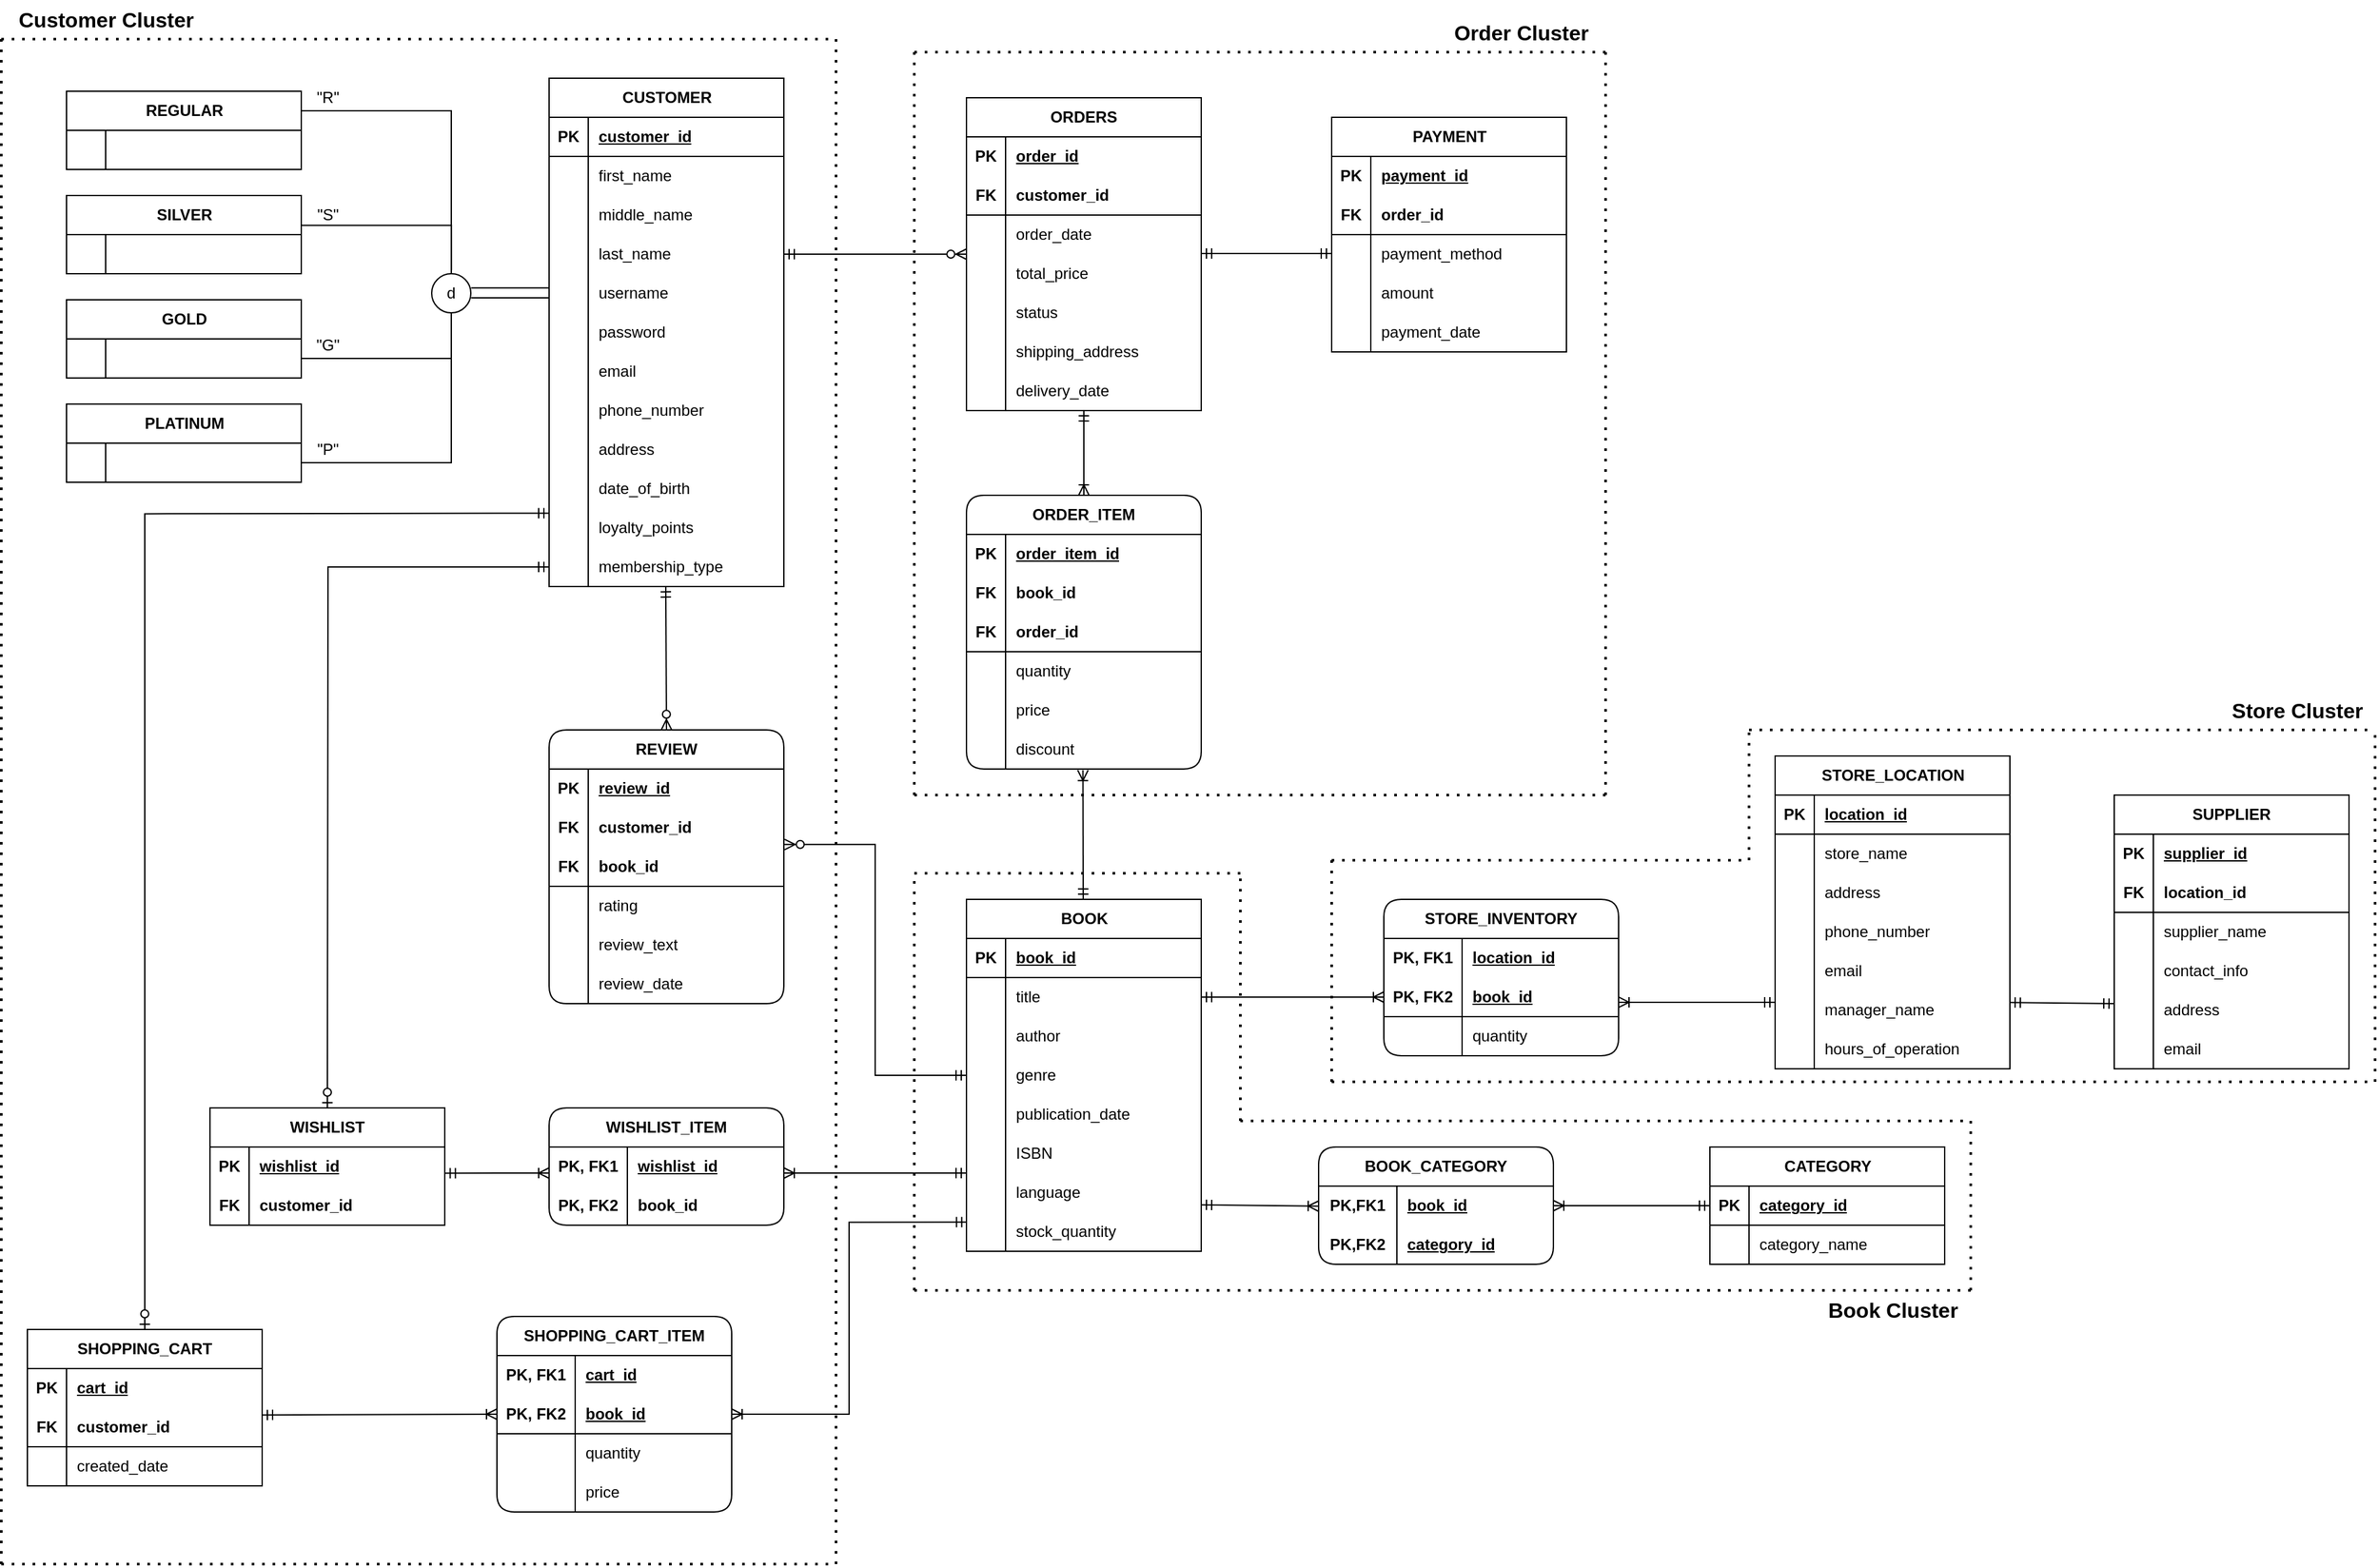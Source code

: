 <mxfile version="24.9.2">
  <diagram name="Page-1" id="pPcBW_Jpj4xQ8ZutE1QD">
    <mxGraphModel dx="2908" dy="1548" grid="1" gridSize="10" guides="1" tooltips="1" connect="1" arrows="1" fold="1" page="1" pageScale="1" pageWidth="2000" pageHeight="1500" math="0" shadow="0">
      <root>
        <mxCell id="0" />
        <mxCell id="1" parent="0" />
        <mxCell id="GF6cS7jJhaxvFIeW_I0r-1" value="CUSTOMER" style="shape=table;startSize=30;container=1;collapsible=1;childLayout=tableLayout;fixedRows=1;rowLines=0;fontStyle=1;align=center;resizeLast=1;html=1;" parent="1" vertex="1">
          <mxGeometry x="509" y="209" width="180" height="390" as="geometry" />
        </mxCell>
        <mxCell id="GF6cS7jJhaxvFIeW_I0r-2" value="" style="shape=tableRow;horizontal=0;startSize=0;swimlaneHead=0;swimlaneBody=0;fillColor=none;collapsible=0;dropTarget=0;points=[[0,0.5],[1,0.5]];portConstraint=eastwest;top=0;left=0;right=0;bottom=1;" parent="GF6cS7jJhaxvFIeW_I0r-1" vertex="1">
          <mxGeometry y="30" width="180" height="30" as="geometry" />
        </mxCell>
        <mxCell id="GF6cS7jJhaxvFIeW_I0r-3" value="PK" style="shape=partialRectangle;connectable=0;fillColor=none;top=0;left=0;bottom=0;right=0;fontStyle=1;overflow=hidden;whiteSpace=wrap;html=1;" parent="GF6cS7jJhaxvFIeW_I0r-2" vertex="1">
          <mxGeometry width="30" height="30" as="geometry">
            <mxRectangle width="30" height="30" as="alternateBounds" />
          </mxGeometry>
        </mxCell>
        <mxCell id="GF6cS7jJhaxvFIeW_I0r-4" value="customer_id" style="shape=partialRectangle;connectable=0;fillColor=none;top=0;left=0;bottom=0;right=0;align=left;spacingLeft=6;fontStyle=5;overflow=hidden;whiteSpace=wrap;html=1;" parent="GF6cS7jJhaxvFIeW_I0r-2" vertex="1">
          <mxGeometry x="30" width="150" height="30" as="geometry">
            <mxRectangle width="150" height="30" as="alternateBounds" />
          </mxGeometry>
        </mxCell>
        <mxCell id="GF6cS7jJhaxvFIeW_I0r-5" value="" style="shape=tableRow;horizontal=0;startSize=0;swimlaneHead=0;swimlaneBody=0;fillColor=none;collapsible=0;dropTarget=0;points=[[0,0.5],[1,0.5]];portConstraint=eastwest;top=0;left=0;right=0;bottom=0;" parent="GF6cS7jJhaxvFIeW_I0r-1" vertex="1">
          <mxGeometry y="60" width="180" height="30" as="geometry" />
        </mxCell>
        <mxCell id="GF6cS7jJhaxvFIeW_I0r-6" value="" style="shape=partialRectangle;connectable=0;fillColor=none;top=0;left=0;bottom=0;right=0;editable=1;overflow=hidden;whiteSpace=wrap;html=1;" parent="GF6cS7jJhaxvFIeW_I0r-5" vertex="1">
          <mxGeometry width="30" height="30" as="geometry">
            <mxRectangle width="30" height="30" as="alternateBounds" />
          </mxGeometry>
        </mxCell>
        <mxCell id="GF6cS7jJhaxvFIeW_I0r-7" value="first_name" style="shape=partialRectangle;connectable=0;fillColor=none;top=0;left=0;bottom=0;right=0;align=left;spacingLeft=6;overflow=hidden;whiteSpace=wrap;html=1;" parent="GF6cS7jJhaxvFIeW_I0r-5" vertex="1">
          <mxGeometry x="30" width="150" height="30" as="geometry">
            <mxRectangle width="150" height="30" as="alternateBounds" />
          </mxGeometry>
        </mxCell>
        <mxCell id="GF6cS7jJhaxvFIeW_I0r-8" value="" style="shape=tableRow;horizontal=0;startSize=0;swimlaneHead=0;swimlaneBody=0;fillColor=none;collapsible=0;dropTarget=0;points=[[0,0.5],[1,0.5]];portConstraint=eastwest;top=0;left=0;right=0;bottom=0;" parent="GF6cS7jJhaxvFIeW_I0r-1" vertex="1">
          <mxGeometry y="90" width="180" height="30" as="geometry" />
        </mxCell>
        <mxCell id="GF6cS7jJhaxvFIeW_I0r-9" value="" style="shape=partialRectangle;connectable=0;fillColor=none;top=0;left=0;bottom=0;right=0;editable=1;overflow=hidden;whiteSpace=wrap;html=1;" parent="GF6cS7jJhaxvFIeW_I0r-8" vertex="1">
          <mxGeometry width="30" height="30" as="geometry">
            <mxRectangle width="30" height="30" as="alternateBounds" />
          </mxGeometry>
        </mxCell>
        <mxCell id="GF6cS7jJhaxvFIeW_I0r-10" value="middle_name" style="shape=partialRectangle;connectable=0;fillColor=none;top=0;left=0;bottom=0;right=0;align=left;spacingLeft=6;overflow=hidden;whiteSpace=wrap;html=1;" parent="GF6cS7jJhaxvFIeW_I0r-8" vertex="1">
          <mxGeometry x="30" width="150" height="30" as="geometry">
            <mxRectangle width="150" height="30" as="alternateBounds" />
          </mxGeometry>
        </mxCell>
        <mxCell id="GF6cS7jJhaxvFIeW_I0r-11" value="" style="shape=tableRow;horizontal=0;startSize=0;swimlaneHead=0;swimlaneBody=0;fillColor=none;collapsible=0;dropTarget=0;points=[[0,0.5],[1,0.5]];portConstraint=eastwest;top=0;left=0;right=0;bottom=0;" parent="GF6cS7jJhaxvFIeW_I0r-1" vertex="1">
          <mxGeometry y="120" width="180" height="30" as="geometry" />
        </mxCell>
        <mxCell id="GF6cS7jJhaxvFIeW_I0r-12" value="" style="shape=partialRectangle;connectable=0;fillColor=none;top=0;left=0;bottom=0;right=0;editable=1;overflow=hidden;whiteSpace=wrap;html=1;" parent="GF6cS7jJhaxvFIeW_I0r-11" vertex="1">
          <mxGeometry width="30" height="30" as="geometry">
            <mxRectangle width="30" height="30" as="alternateBounds" />
          </mxGeometry>
        </mxCell>
        <mxCell id="GF6cS7jJhaxvFIeW_I0r-13" value="last_name" style="shape=partialRectangle;connectable=0;fillColor=none;top=0;left=0;bottom=0;right=0;align=left;spacingLeft=6;overflow=hidden;whiteSpace=wrap;html=1;" parent="GF6cS7jJhaxvFIeW_I0r-11" vertex="1">
          <mxGeometry x="30" width="150" height="30" as="geometry">
            <mxRectangle width="150" height="30" as="alternateBounds" />
          </mxGeometry>
        </mxCell>
        <mxCell id="GF6cS7jJhaxvFIeW_I0r-29" style="shape=tableRow;horizontal=0;startSize=0;swimlaneHead=0;swimlaneBody=0;fillColor=none;collapsible=0;dropTarget=0;points=[[0,0.5],[1,0.5]];portConstraint=eastwest;top=0;left=0;right=0;bottom=0;" parent="GF6cS7jJhaxvFIeW_I0r-1" vertex="1">
          <mxGeometry y="150" width="180" height="30" as="geometry" />
        </mxCell>
        <mxCell id="GF6cS7jJhaxvFIeW_I0r-30" style="shape=partialRectangle;connectable=0;fillColor=none;top=0;left=0;bottom=0;right=0;editable=1;overflow=hidden;whiteSpace=wrap;html=1;" parent="GF6cS7jJhaxvFIeW_I0r-29" vertex="1">
          <mxGeometry width="30" height="30" as="geometry">
            <mxRectangle width="30" height="30" as="alternateBounds" />
          </mxGeometry>
        </mxCell>
        <mxCell id="GF6cS7jJhaxvFIeW_I0r-31" value="username" style="shape=partialRectangle;connectable=0;fillColor=none;top=0;left=0;bottom=0;right=0;align=left;spacingLeft=6;overflow=hidden;whiteSpace=wrap;html=1;" parent="GF6cS7jJhaxvFIeW_I0r-29" vertex="1">
          <mxGeometry x="30" width="150" height="30" as="geometry">
            <mxRectangle width="150" height="30" as="alternateBounds" />
          </mxGeometry>
        </mxCell>
        <mxCell id="GF6cS7jJhaxvFIeW_I0r-35" style="shape=tableRow;horizontal=0;startSize=0;swimlaneHead=0;swimlaneBody=0;fillColor=none;collapsible=0;dropTarget=0;points=[[0,0.5],[1,0.5]];portConstraint=eastwest;top=0;left=0;right=0;bottom=0;" parent="GF6cS7jJhaxvFIeW_I0r-1" vertex="1">
          <mxGeometry y="180" width="180" height="30" as="geometry" />
        </mxCell>
        <mxCell id="GF6cS7jJhaxvFIeW_I0r-36" style="shape=partialRectangle;connectable=0;fillColor=none;top=0;left=0;bottom=0;right=0;editable=1;overflow=hidden;whiteSpace=wrap;html=1;" parent="GF6cS7jJhaxvFIeW_I0r-35" vertex="1">
          <mxGeometry width="30" height="30" as="geometry">
            <mxRectangle width="30" height="30" as="alternateBounds" />
          </mxGeometry>
        </mxCell>
        <mxCell id="GF6cS7jJhaxvFIeW_I0r-37" value="password" style="shape=partialRectangle;connectable=0;fillColor=none;top=0;left=0;bottom=0;right=0;align=left;spacingLeft=6;overflow=hidden;whiteSpace=wrap;html=1;" parent="GF6cS7jJhaxvFIeW_I0r-35" vertex="1">
          <mxGeometry x="30" width="150" height="30" as="geometry">
            <mxRectangle width="150" height="30" as="alternateBounds" />
          </mxGeometry>
        </mxCell>
        <mxCell id="GF6cS7jJhaxvFIeW_I0r-14" style="shape=tableRow;horizontal=0;startSize=0;swimlaneHead=0;swimlaneBody=0;fillColor=none;collapsible=0;dropTarget=0;points=[[0,0.5],[1,0.5]];portConstraint=eastwest;top=0;left=0;right=0;bottom=0;" parent="GF6cS7jJhaxvFIeW_I0r-1" vertex="1">
          <mxGeometry y="210" width="180" height="30" as="geometry" />
        </mxCell>
        <mxCell id="GF6cS7jJhaxvFIeW_I0r-15" style="shape=partialRectangle;connectable=0;fillColor=none;top=0;left=0;bottom=0;right=0;editable=1;overflow=hidden;whiteSpace=wrap;html=1;" parent="GF6cS7jJhaxvFIeW_I0r-14" vertex="1">
          <mxGeometry width="30" height="30" as="geometry">
            <mxRectangle width="30" height="30" as="alternateBounds" />
          </mxGeometry>
        </mxCell>
        <mxCell id="GF6cS7jJhaxvFIeW_I0r-16" value="email" style="shape=partialRectangle;connectable=0;fillColor=none;top=0;left=0;bottom=0;right=0;align=left;spacingLeft=6;overflow=hidden;whiteSpace=wrap;html=1;" parent="GF6cS7jJhaxvFIeW_I0r-14" vertex="1">
          <mxGeometry x="30" width="150" height="30" as="geometry">
            <mxRectangle width="150" height="30" as="alternateBounds" />
          </mxGeometry>
        </mxCell>
        <mxCell id="GF6cS7jJhaxvFIeW_I0r-17" style="shape=tableRow;horizontal=0;startSize=0;swimlaneHead=0;swimlaneBody=0;fillColor=none;collapsible=0;dropTarget=0;points=[[0,0.5],[1,0.5]];portConstraint=eastwest;top=0;left=0;right=0;bottom=0;" parent="GF6cS7jJhaxvFIeW_I0r-1" vertex="1">
          <mxGeometry y="240" width="180" height="30" as="geometry" />
        </mxCell>
        <mxCell id="GF6cS7jJhaxvFIeW_I0r-18" style="shape=partialRectangle;connectable=0;fillColor=none;top=0;left=0;bottom=0;right=0;editable=1;overflow=hidden;whiteSpace=wrap;html=1;" parent="GF6cS7jJhaxvFIeW_I0r-17" vertex="1">
          <mxGeometry width="30" height="30" as="geometry">
            <mxRectangle width="30" height="30" as="alternateBounds" />
          </mxGeometry>
        </mxCell>
        <mxCell id="GF6cS7jJhaxvFIeW_I0r-19" value="phone_number" style="shape=partialRectangle;connectable=0;fillColor=none;top=0;left=0;bottom=0;right=0;align=left;spacingLeft=6;overflow=hidden;whiteSpace=wrap;html=1;" parent="GF6cS7jJhaxvFIeW_I0r-17" vertex="1">
          <mxGeometry x="30" width="150" height="30" as="geometry">
            <mxRectangle width="150" height="30" as="alternateBounds" />
          </mxGeometry>
        </mxCell>
        <mxCell id="GF6cS7jJhaxvFIeW_I0r-20" style="shape=tableRow;horizontal=0;startSize=0;swimlaneHead=0;swimlaneBody=0;fillColor=none;collapsible=0;dropTarget=0;points=[[0,0.5],[1,0.5]];portConstraint=eastwest;top=0;left=0;right=0;bottom=0;" parent="GF6cS7jJhaxvFIeW_I0r-1" vertex="1">
          <mxGeometry y="270" width="180" height="30" as="geometry" />
        </mxCell>
        <mxCell id="GF6cS7jJhaxvFIeW_I0r-21" style="shape=partialRectangle;connectable=0;fillColor=none;top=0;left=0;bottom=0;right=0;editable=1;overflow=hidden;whiteSpace=wrap;html=1;" parent="GF6cS7jJhaxvFIeW_I0r-20" vertex="1">
          <mxGeometry width="30" height="30" as="geometry">
            <mxRectangle width="30" height="30" as="alternateBounds" />
          </mxGeometry>
        </mxCell>
        <mxCell id="GF6cS7jJhaxvFIeW_I0r-22" value="address" style="shape=partialRectangle;connectable=0;fillColor=none;top=0;left=0;bottom=0;right=0;align=left;spacingLeft=6;overflow=hidden;whiteSpace=wrap;html=1;" parent="GF6cS7jJhaxvFIeW_I0r-20" vertex="1">
          <mxGeometry x="30" width="150" height="30" as="geometry">
            <mxRectangle width="150" height="30" as="alternateBounds" />
          </mxGeometry>
        </mxCell>
        <mxCell id="GF6cS7jJhaxvFIeW_I0r-23" style="shape=tableRow;horizontal=0;startSize=0;swimlaneHead=0;swimlaneBody=0;fillColor=none;collapsible=0;dropTarget=0;points=[[0,0.5],[1,0.5]];portConstraint=eastwest;top=0;left=0;right=0;bottom=0;" parent="GF6cS7jJhaxvFIeW_I0r-1" vertex="1">
          <mxGeometry y="300" width="180" height="30" as="geometry" />
        </mxCell>
        <mxCell id="GF6cS7jJhaxvFIeW_I0r-24" style="shape=partialRectangle;connectable=0;fillColor=none;top=0;left=0;bottom=0;right=0;editable=1;overflow=hidden;whiteSpace=wrap;html=1;" parent="GF6cS7jJhaxvFIeW_I0r-23" vertex="1">
          <mxGeometry width="30" height="30" as="geometry">
            <mxRectangle width="30" height="30" as="alternateBounds" />
          </mxGeometry>
        </mxCell>
        <mxCell id="GF6cS7jJhaxvFIeW_I0r-25" value="date_of_birth" style="shape=partialRectangle;connectable=0;fillColor=none;top=0;left=0;bottom=0;right=0;align=left;spacingLeft=6;overflow=hidden;whiteSpace=wrap;html=1;" parent="GF6cS7jJhaxvFIeW_I0r-23" vertex="1">
          <mxGeometry x="30" width="150" height="30" as="geometry">
            <mxRectangle width="150" height="30" as="alternateBounds" />
          </mxGeometry>
        </mxCell>
        <mxCell id="GF6cS7jJhaxvFIeW_I0r-26" style="shape=tableRow;horizontal=0;startSize=0;swimlaneHead=0;swimlaneBody=0;fillColor=none;collapsible=0;dropTarget=0;points=[[0,0.5],[1,0.5]];portConstraint=eastwest;top=0;left=0;right=0;bottom=0;" parent="GF6cS7jJhaxvFIeW_I0r-1" vertex="1">
          <mxGeometry y="330" width="180" height="30" as="geometry" />
        </mxCell>
        <mxCell id="GF6cS7jJhaxvFIeW_I0r-27" style="shape=partialRectangle;connectable=0;fillColor=none;top=0;left=0;bottom=0;right=0;editable=1;overflow=hidden;whiteSpace=wrap;html=1;" parent="GF6cS7jJhaxvFIeW_I0r-26" vertex="1">
          <mxGeometry width="30" height="30" as="geometry">
            <mxRectangle width="30" height="30" as="alternateBounds" />
          </mxGeometry>
        </mxCell>
        <mxCell id="GF6cS7jJhaxvFIeW_I0r-28" value="loyalty_points" style="shape=partialRectangle;connectable=0;fillColor=none;top=0;left=0;bottom=0;right=0;align=left;spacingLeft=6;overflow=hidden;whiteSpace=wrap;html=1;" parent="GF6cS7jJhaxvFIeW_I0r-26" vertex="1">
          <mxGeometry x="30" width="150" height="30" as="geometry">
            <mxRectangle width="150" height="30" as="alternateBounds" />
          </mxGeometry>
        </mxCell>
        <mxCell id="GF6cS7jJhaxvFIeW_I0r-32" style="shape=tableRow;horizontal=0;startSize=0;swimlaneHead=0;swimlaneBody=0;fillColor=none;collapsible=0;dropTarget=0;points=[[0,0.5],[1,0.5]];portConstraint=eastwest;top=0;left=0;right=0;bottom=0;" parent="GF6cS7jJhaxvFIeW_I0r-1" vertex="1">
          <mxGeometry y="360" width="180" height="30" as="geometry" />
        </mxCell>
        <mxCell id="GF6cS7jJhaxvFIeW_I0r-33" style="shape=partialRectangle;connectable=0;fillColor=none;top=0;left=0;bottom=0;right=0;editable=1;overflow=hidden;whiteSpace=wrap;html=1;" parent="GF6cS7jJhaxvFIeW_I0r-32" vertex="1">
          <mxGeometry width="30" height="30" as="geometry">
            <mxRectangle width="30" height="30" as="alternateBounds" />
          </mxGeometry>
        </mxCell>
        <mxCell id="GF6cS7jJhaxvFIeW_I0r-34" value="membership_type" style="shape=partialRectangle;connectable=0;fillColor=none;top=0;left=0;bottom=0;right=0;align=left;spacingLeft=6;overflow=hidden;whiteSpace=wrap;html=1;" parent="GF6cS7jJhaxvFIeW_I0r-32" vertex="1">
          <mxGeometry x="30" width="150" height="30" as="geometry">
            <mxRectangle width="150" height="30" as="alternateBounds" />
          </mxGeometry>
        </mxCell>
        <mxCell id="GF6cS7jJhaxvFIeW_I0r-38" value="" style="shape=link;html=1;rounded=0;width=7.6;" parent="1" edge="1">
          <mxGeometry relative="1" as="geometry">
            <mxPoint x="509" y="373.69" as="sourcePoint" />
            <mxPoint x="449.24" y="373.69" as="targetPoint" />
          </mxGeometry>
        </mxCell>
        <mxCell id="GF6cS7jJhaxvFIeW_I0r-42" value="" style="ellipse;whiteSpace=wrap;html=1;aspect=fixed;" parent="1" vertex="1">
          <mxGeometry x="419" y="359" width="30" height="30" as="geometry" />
        </mxCell>
        <mxCell id="GF6cS7jJhaxvFIeW_I0r-91" style="edgeStyle=orthogonalEdgeStyle;rounded=0;orthogonalLoop=1;jettySize=auto;html=1;exitX=0.5;exitY=0;exitDx=0;exitDy=0;" parent="1" source="GF6cS7jJhaxvFIeW_I0r-43" edge="1">
          <mxGeometry relative="1" as="geometry">
            <mxPoint x="434.108" y="361.622" as="targetPoint" />
          </mxGeometry>
        </mxCell>
        <mxCell id="GF6cS7jJhaxvFIeW_I0r-43" value="d" style="text;html=1;align=center;verticalAlign=middle;whiteSpace=wrap;rounded=0;" parent="1" vertex="1">
          <mxGeometry x="419" y="361.5" width="30" height="25" as="geometry" />
        </mxCell>
        <mxCell id="GF6cS7jJhaxvFIeW_I0r-52" value="REGULAR" style="shape=table;startSize=30;container=1;collapsible=1;childLayout=tableLayout;fixedRows=1;rowLines=0;fontStyle=1;align=center;resizeLast=1;html=1;" parent="1" vertex="1">
          <mxGeometry x="139" y="219" width="180" height="60" as="geometry" />
        </mxCell>
        <mxCell id="GF6cS7jJhaxvFIeW_I0r-56" value="" style="shape=tableRow;horizontal=0;startSize=0;swimlaneHead=0;swimlaneBody=0;fillColor=none;collapsible=0;dropTarget=0;points=[[0,0.5],[1,0.5]];portConstraint=eastwest;top=0;left=0;right=0;bottom=0;" parent="GF6cS7jJhaxvFIeW_I0r-52" vertex="1">
          <mxGeometry y="30" width="180" height="30" as="geometry" />
        </mxCell>
        <mxCell id="GF6cS7jJhaxvFIeW_I0r-57" value="" style="shape=partialRectangle;connectable=0;fillColor=none;top=0;left=0;bottom=0;right=0;editable=1;overflow=hidden;whiteSpace=wrap;html=1;" parent="GF6cS7jJhaxvFIeW_I0r-56" vertex="1">
          <mxGeometry width="30" height="30" as="geometry">
            <mxRectangle width="30" height="30" as="alternateBounds" />
          </mxGeometry>
        </mxCell>
        <mxCell id="GF6cS7jJhaxvFIeW_I0r-58" value="" style="shape=partialRectangle;connectable=0;fillColor=none;top=0;left=0;bottom=0;right=0;align=left;spacingLeft=6;overflow=hidden;whiteSpace=wrap;html=1;" parent="GF6cS7jJhaxvFIeW_I0r-56" vertex="1">
          <mxGeometry x="30" width="150" height="30" as="geometry">
            <mxRectangle width="150" height="30" as="alternateBounds" />
          </mxGeometry>
        </mxCell>
        <mxCell id="GF6cS7jJhaxvFIeW_I0r-65" value="SILVER" style="shape=table;startSize=30;container=1;collapsible=1;childLayout=tableLayout;fixedRows=1;rowLines=0;fontStyle=1;align=center;resizeLast=1;html=1;" parent="1" vertex="1">
          <mxGeometry x="139" y="299" width="180" height="60" as="geometry" />
        </mxCell>
        <mxCell id="GF6cS7jJhaxvFIeW_I0r-66" value="" style="shape=tableRow;horizontal=0;startSize=0;swimlaneHead=0;swimlaneBody=0;fillColor=none;collapsible=0;dropTarget=0;points=[[0,0.5],[1,0.5]];portConstraint=eastwest;top=0;left=0;right=0;bottom=0;" parent="GF6cS7jJhaxvFIeW_I0r-65" vertex="1">
          <mxGeometry y="30" width="180" height="30" as="geometry" />
        </mxCell>
        <mxCell id="GF6cS7jJhaxvFIeW_I0r-67" value="" style="shape=partialRectangle;connectable=0;fillColor=none;top=0;left=0;bottom=0;right=0;editable=1;overflow=hidden;whiteSpace=wrap;html=1;" parent="GF6cS7jJhaxvFIeW_I0r-66" vertex="1">
          <mxGeometry width="30" height="30" as="geometry">
            <mxRectangle width="30" height="30" as="alternateBounds" />
          </mxGeometry>
        </mxCell>
        <mxCell id="GF6cS7jJhaxvFIeW_I0r-68" value="" style="shape=partialRectangle;connectable=0;fillColor=none;top=0;left=0;bottom=0;right=0;align=left;spacingLeft=6;overflow=hidden;whiteSpace=wrap;html=1;" parent="GF6cS7jJhaxvFIeW_I0r-66" vertex="1">
          <mxGeometry x="30" width="150" height="30" as="geometry">
            <mxRectangle width="150" height="30" as="alternateBounds" />
          </mxGeometry>
        </mxCell>
        <mxCell id="GF6cS7jJhaxvFIeW_I0r-72" value="GOLD&lt;span style=&quot;color: rgba(0, 0, 0, 0); font-family: monospace; font-size: 0px; font-weight: 400; text-align: start;&quot;&gt;%3CmxGraphModel%3E%3Croot%3E%3CmxCell%20id%3D%220%22%2F%3E%3CmxCell%20id%3D%221%22%20parent%3D%220%22%2F%3E%3CmxCell%20id%3D%222%22%20value%3D%22SILVER%22%20style%3D%22shape%3Dtable%3BstartSize%3D30%3Bcontainer%3D1%3Bcollapsible%3D1%3BchildLayout%3DtableLayout%3BfixedRows%3D1%3BrowLines%3D0%3BfontStyle%3D1%3Balign%3Dcenter%3BresizeLast%3D1%3Bhtml%3D1%3B%22%20vertex%3D%221%22%20parent%3D%221%22%3E%3CmxGeometry%20x%3D%22380%22%20y%3D%22710%22%20width%3D%22180%22%20height%3D%2290%22%20as%3D%22geometry%22%2F%3E%3C%2FmxCell%3E%3CmxCell%20id%3D%223%22%20value%3D%22%22%20style%3D%22shape%3DtableRow%3Bhorizontal%3D0%3BstartSize%3D0%3BswimlaneHead%3D0%3BswimlaneBody%3D0%3BfillColor%3Dnone%3Bcollapsible%3D0%3BdropTarget%3D0%3Bpoints%3D%5B%5B0%2C0.5%5D%2C%5B1%2C0.5%5D%5D%3BportConstraint%3Deastwest%3Btop%3D0%3Bleft%3D0%3Bright%3D0%3Bbottom%3D0%3B%22%20vertex%3D%221%22%20parent%3D%222%22%3E%3CmxGeometry%20y%3D%2230%22%20width%3D%22180%22%20height%3D%2230%22%20as%3D%22geometry%22%2F%3E%3C%2FmxCell%3E%3CmxCell%20id%3D%224%22%20value%3D%22%22%20style%3D%22shape%3DpartialRectangle%3Bconnectable%3D0%3BfillColor%3Dnone%3Btop%3D0%3Bleft%3D0%3Bbottom%3D0%3Bright%3D0%3Beditable%3D1%3Boverflow%3Dhidden%3BwhiteSpace%3Dwrap%3Bhtml%3D1%3B%22%20vertex%3D%221%22%20parent%3D%223%22%3E%3CmxGeometry%20width%3D%2230%22%20height%3D%2230%22%20as%3D%22geometry%22%3E%3CmxRectangle%20width%3D%2230%22%20height%3D%2230%22%20as%3D%22alternateBounds%22%2F%3E%3C%2FmxGeometry%3E%3C%2FmxCell%3E%3CmxCell%20id%3D%225%22%20value%3D%22Row%201%22%20style%3D%22shape%3DpartialRectangle%3Bconnectable%3D0%3BfillColor%3Dnone%3Btop%3D0%3Bleft%3D0%3Bbottom%3D0%3Bright%3D0%3Balign%3Dleft%3BspacingLeft%3D6%3Boverflow%3Dhidden%3BwhiteSpace%3Dwrap%3Bhtml%3D1%3B%22%20vertex%3D%221%22%20parent%3D%223%22%3E%3CmxGeometry%20x%3D%2230%22%20width%3D%22150%22%20height%3D%2230%22%20as%3D%22geometry%22%3E%3CmxRectangle%20width%3D%22150%22%20height%3D%2230%22%20as%3D%22alternateBounds%22%2F%3E%3C%2FmxGeometry%3E%3C%2FmxCell%3E%3CmxCell%20id%3D%226%22%20value%3D%22%22%20style%3D%22shape%3DtableRow%3Bhorizontal%3D0%3BstartSize%3D0%3BswimlaneHead%3D0%3BswimlaneBody%3D0%3BfillColor%3Dnone%3Bcollapsible%3D0%3BdropTarget%3D0%3Bpoints%3D%5B%5B0%2C0.5%5D%2C%5B1%2C0.5%5D%5D%3BportConstraint%3Deastwest%3Btop%3D0%3Bleft%3D0%3Bright%3D0%3Bbottom%3D0%3B%22%20vertex%3D%221%22%20parent%3D%222%22%3E%3CmxGeometry%20y%3D%2260%22%20width%3D%22180%22%20height%3D%2230%22%20as%3D%22geometry%22%2F%3E%3C%2FmxCell%3E%3CmxCell%20id%3D%227%22%20value%3D%22%22%20style%3D%22shape%3DpartialRectangle%3Bconnectable%3D0%3BfillColor%3Dnone%3Btop%3D0%3Bleft%3D0%3Bbottom%3D0%3Bright%3D0%3Beditable%3D1%3Boverflow%3Dhidden%3BwhiteSpace%3Dwrap%3Bhtml%3D1%3B%22%20vertex%3D%221%22%20parent%3D%226%22%3E%3CmxGeometry%20width%3D%2230%22%20height%3D%2230%22%20as%3D%22geometry%22%3E%3CmxRectangle%20width%3D%2230%22%20height%3D%2230%22%20as%3D%22alternateBounds%22%2F%3E%3C%2FmxGeometry%3E%3C%2FmxCell%3E%3CmxCell%20id%3D%228%22%20value%3D%22Row%202%22%20style%3D%22shape%3DpartialRectangle%3Bconnectable%3D0%3BfillColor%3Dnone%3Btop%3D0%3Bleft%3D0%3Bbottom%3D0%3Bright%3D0%3Balign%3Dleft%3BspacingLeft%3D6%3Boverflow%3Dhidden%3BwhiteSpace%3Dwrap%3Bhtml%3D1%3B%22%20vertex%3D%221%22%20parent%3D%226%22%3E%3CmxGeometry%20x%3D%2230%22%20width%3D%22150%22%20height%3D%2230%22%20as%3D%22geometry%22%3E%3CmxRectangle%20width%3D%22150%22%20height%3D%2230%22%20as%3D%22alternateBounds%22%2F%3E%3C%2FmxGeometry%3E%3C%2FmxCell%3E%3C%2Froot%3E%3C%2FmxGraphModel%3E&lt;/span&gt;&lt;span style=&quot;color: rgba(0, 0, 0, 0); font-family: monospace; font-size: 0px; font-weight: 400; text-align: start;&quot;&gt;%3CmxGraphModel%3E%3Croot%3E%3CmxCell%20id%3D%220%22%2F%3E%3CmxCell%20id%3D%221%22%20parent%3D%220%22%2F%3E%3CmxCell%20id%3D%222%22%20value%3D%22SILVER%22%20style%3D%22shape%3Dtable%3BstartSize%3D30%3Bcontainer%3D1%3Bcollapsible%3D1%3BchildLayout%3DtableLayout%3BfixedRows%3D1%3BrowLines%3D0%3BfontStyle%3D1%3Balign%3Dcenter%3BresizeLast%3D1%3Bhtml%3D1%3B%22%20vertex%3D%221%22%20parent%3D%221%22%3E%3CmxGeometry%20x%3D%22380%22%20y%3D%22710%22%20width%3D%22180%22%20height%3D%2290%22%20as%3D%22geometry%22%2F%3E%3C%2FmxCell%3E%3CmxCell%20id%3D%223%22%20value%3D%22%22%20style%3D%22shape%3DtableRow%3Bhorizontal%3D0%3BstartSize%3D0%3BswimlaneHead%3D0%3BswimlaneBody%3D0%3BfillColor%3Dnone%3Bcollapsible%3D0%3BdropTarget%3D0%3Bpoints%3D%5B%5B0%2C0.5%5D%2C%5B1%2C0.5%5D%5D%3BportConstraint%3Deastwest%3Btop%3D0%3Bleft%3D0%3Bright%3D0%3Bbottom%3D0%3B%22%20vertex%3D%221%22%20parent%3D%222%22%3E%3CmxGeometry%20y%3D%2230%22%20width%3D%22180%22%20height%3D%2230%22%20as%3D%22geometry%22%2F%3E%3C%2FmxCell%3E%3CmxCell%20id%3D%224%22%20value%3D%22%22%20style%3D%22shape%3DpartialRectangle%3Bconnectable%3D0%3BfillColor%3Dnone%3Btop%3D0%3Bleft%3D0%3Bbottom%3D0%3Bright%3D0%3Beditable%3D1%3Boverflow%3Dhidden%3BwhiteSpace%3Dwrap%3Bhtml%3D1%3B%22%20vertex%3D%221%22%20parent%3D%223%22%3E%3CmxGeometry%20width%3D%2230%22%20height%3D%2230%22%20as%3D%22geometry%22%3E%3CmxRectangle%20width%3D%2230%22%20height%3D%2230%22%20as%3D%22alternateBounds%22%2F%3E%3C%2FmxGeometry%3E%3C%2FmxCell%3E%3CmxCell%20id%3D%225%22%20value%3D%22Row%201%22%20style%3D%22shape%3DpartialRectangle%3Bconnectable%3D0%3BfillColor%3Dnone%3Btop%3D0%3Bleft%3D0%3Bbottom%3D0%3Bright%3D0%3Balign%3Dleft%3BspacingLeft%3D6%3Boverflow%3Dhidden%3BwhiteSpace%3Dwrap%3Bhtml%3D1%3B%22%20vertex%3D%221%22%20parent%3D%223%22%3E%3CmxGeometry%20x%3D%2230%22%20width%3D%22150%22%20height%3D%2230%22%20as%3D%22geometry%22%3E%3CmxRectangle%20width%3D%22150%22%20height%3D%2230%22%20as%3D%22alternateBounds%22%2F%3E%3C%2FmxGeometry%3E%3C%2FmxCell%3E%3CmxCell%20id%3D%226%22%20value%3D%22%22%20style%3D%22shape%3DtableRow%3Bhorizontal%3D0%3BstartSize%3D0%3BswimlaneHead%3D0%3BswimlaneBody%3D0%3BfillColor%3Dnone%3Bcollapsible%3D0%3BdropTarget%3D0%3Bpoints%3D%5B%5B0%2C0.5%5D%2C%5B1%2C0.5%5D%5D%3BportConstraint%3Deastwest%3Btop%3D0%3Bleft%3D0%3Bright%3D0%3Bbottom%3D0%3B%22%20vertex%3D%221%22%20parent%3D%222%22%3E%3CmxGeometry%20y%3D%2260%22%20width%3D%22180%22%20height%3D%2230%22%20as%3D%22geometry%22%2F%3E%3C%2FmxCell%3E%3CmxCell%20id%3D%227%22%20value%3D%22%22%20style%3D%22shape%3DpartialRectangle%3Bconnectable%3D0%3BfillColor%3Dnone%3Btop%3D0%3Bleft%3D0%3Bbottom%3D0%3Bright%3D0%3Beditable%3D1%3Boverflow%3Dhidden%3BwhiteSpace%3Dwrap%3Bhtml%3D1%3B%22%20vertex%3D%221%22%20parent%3D%226%22%3E%3CmxGeometry%20width%3D%2230%22%20height%3D%2230%22%20as%3D%22geometry%22%3E%3CmxRectangle%20width%3D%2230%22%20height%3D%2230%22%20as%3D%22alternateBounds%22%2F%3E%3C%2FmxGeometry%3E%3C%2FmxCell%3E%3CmxCell%20id%3D%228%22%20value%3D%22Row%202%22%20style%3D%22shape%3DpartialRectangle%3Bconnectable%3D0%3BfillColor%3Dnone%3Btop%3D0%3Bleft%3D0%3Bbottom%3D0%3Bright%3D0%3Balign%3Dleft%3BspacingLeft%3D6%3Boverflow%3Dhidden%3BwhiteSpace%3Dwrap%3Bhtml%3D1%3B%22%20vertex%3D%221%22%20parent%3D%226%22%3E%3CmxGeometry%20x%3D%2230%22%20width%3D%22150%22%20height%3D%2230%22%20as%3D%22geometry%22%3E%3CmxRectangle%20width%3D%22150%22%20height%3D%2230%22%20as%3D%22alternateBounds%22%2F%3E%3C%2FmxGeometry%3E%3C%2FmxCell%3E%3C%2Froot%3E%3C%2FmxGraphModel%3E&lt;/span&gt;" style="shape=table;startSize=30;container=1;collapsible=1;childLayout=tableLayout;fixedRows=1;rowLines=0;fontStyle=1;align=center;resizeLast=1;html=1;" parent="1" vertex="1">
          <mxGeometry x="139" y="379" width="180" height="60.0" as="geometry" />
        </mxCell>
        <mxCell id="GF6cS7jJhaxvFIeW_I0r-73" value="" style="shape=tableRow;horizontal=0;startSize=0;swimlaneHead=0;swimlaneBody=0;fillColor=none;collapsible=0;dropTarget=0;points=[[0,0.5],[1,0.5]];portConstraint=eastwest;top=0;left=0;right=0;bottom=0;" parent="GF6cS7jJhaxvFIeW_I0r-72" vertex="1">
          <mxGeometry y="30" width="180" height="30" as="geometry" />
        </mxCell>
        <mxCell id="GF6cS7jJhaxvFIeW_I0r-74" value="" style="shape=partialRectangle;connectable=0;fillColor=none;top=0;left=0;bottom=0;right=0;editable=1;overflow=hidden;whiteSpace=wrap;html=1;" parent="GF6cS7jJhaxvFIeW_I0r-73" vertex="1">
          <mxGeometry width="30" height="30" as="geometry">
            <mxRectangle width="30" height="30" as="alternateBounds" />
          </mxGeometry>
        </mxCell>
        <mxCell id="GF6cS7jJhaxvFIeW_I0r-75" value="" style="shape=partialRectangle;connectable=0;fillColor=none;top=0;left=0;bottom=0;right=0;align=left;spacingLeft=6;overflow=hidden;whiteSpace=wrap;html=1;" parent="GF6cS7jJhaxvFIeW_I0r-73" vertex="1">
          <mxGeometry x="30" width="150" height="30" as="geometry">
            <mxRectangle width="150" height="30" as="alternateBounds" />
          </mxGeometry>
        </mxCell>
        <mxCell id="GF6cS7jJhaxvFIeW_I0r-79" value="PLATINUM" style="shape=table;startSize=30;container=1;collapsible=1;childLayout=tableLayout;fixedRows=1;rowLines=0;fontStyle=1;align=center;resizeLast=1;html=1;" parent="1" vertex="1">
          <mxGeometry x="139" y="459" width="180" height="60" as="geometry" />
        </mxCell>
        <mxCell id="GF6cS7jJhaxvFIeW_I0r-80" value="" style="shape=tableRow;horizontal=0;startSize=0;swimlaneHead=0;swimlaneBody=0;fillColor=none;collapsible=0;dropTarget=0;points=[[0,0.5],[1,0.5]];portConstraint=eastwest;top=0;left=0;right=0;bottom=0;" parent="GF6cS7jJhaxvFIeW_I0r-79" vertex="1">
          <mxGeometry y="30" width="180" height="30" as="geometry" />
        </mxCell>
        <mxCell id="GF6cS7jJhaxvFIeW_I0r-81" value="" style="shape=partialRectangle;connectable=0;fillColor=none;top=0;left=0;bottom=0;right=0;editable=1;overflow=hidden;whiteSpace=wrap;html=1;" parent="GF6cS7jJhaxvFIeW_I0r-80" vertex="1">
          <mxGeometry width="30" height="30" as="geometry">
            <mxRectangle width="30" height="30" as="alternateBounds" />
          </mxGeometry>
        </mxCell>
        <mxCell id="GF6cS7jJhaxvFIeW_I0r-82" value="" style="shape=partialRectangle;connectable=0;fillColor=none;top=0;left=0;bottom=0;right=0;align=left;spacingLeft=6;overflow=hidden;whiteSpace=wrap;html=1;" parent="GF6cS7jJhaxvFIeW_I0r-80" vertex="1">
          <mxGeometry x="30" width="150" height="30" as="geometry">
            <mxRectangle width="150" height="30" as="alternateBounds" />
          </mxGeometry>
        </mxCell>
        <mxCell id="GF6cS7jJhaxvFIeW_I0r-86" value="" style="endArrow=none;html=1;rounded=0;exitX=1;exitY=0.25;exitDx=0;exitDy=0;edgeStyle=orthogonalEdgeStyle;entryX=0.5;entryY=0;entryDx=0;entryDy=0;" parent="1" source="GF6cS7jJhaxvFIeW_I0r-52" target="GF6cS7jJhaxvFIeW_I0r-42" edge="1">
          <mxGeometry width="50" height="50" relative="1" as="geometry">
            <mxPoint x="379" y="209" as="sourcePoint" />
            <mxPoint x="439" y="349" as="targetPoint" />
            <Array as="points">
              <mxPoint x="434" y="234" />
            </Array>
          </mxGeometry>
        </mxCell>
        <mxCell id="GF6cS7jJhaxvFIeW_I0r-88" value="" style="endArrow=none;html=1;rounded=0;entryX=0.504;entryY=-0.089;entryDx=0;entryDy=0;exitX=1.001;exitY=0.382;exitDx=0;exitDy=0;edgeStyle=orthogonalEdgeStyle;entryPerimeter=0;exitPerimeter=0;" parent="1" source="GF6cS7jJhaxvFIeW_I0r-65" target="GF6cS7jJhaxvFIeW_I0r-42" edge="1">
          <mxGeometry width="50" height="50" relative="1" as="geometry">
            <mxPoint x="289" y="359" as="sourcePoint" />
            <mxPoint x="339" y="309" as="targetPoint" />
            <Array as="points">
              <mxPoint x="434" y="322" />
            </Array>
          </mxGeometry>
        </mxCell>
        <mxCell id="GF6cS7jJhaxvFIeW_I0r-89" value="" style="endArrow=none;html=1;rounded=0;entryX=0.5;entryY=1;entryDx=0;entryDy=0;exitX=1;exitY=0.5;exitDx=0;exitDy=0;edgeStyle=orthogonalEdgeStyle;" parent="1" source="GF6cS7jJhaxvFIeW_I0r-73" target="GF6cS7jJhaxvFIeW_I0r-42" edge="1">
          <mxGeometry width="50" height="50" relative="1" as="geometry">
            <mxPoint x="289" y="359" as="sourcePoint" />
            <mxPoint x="339" y="309" as="targetPoint" />
            <Array as="points">
              <mxPoint x="434" y="424" />
            </Array>
          </mxGeometry>
        </mxCell>
        <mxCell id="GF6cS7jJhaxvFIeW_I0r-90" value="" style="endArrow=none;html=1;rounded=0;entryX=0.5;entryY=1;entryDx=0;entryDy=0;exitX=1;exitY=0.5;exitDx=0;exitDy=0;edgeStyle=orthogonalEdgeStyle;" parent="1" source="GF6cS7jJhaxvFIeW_I0r-80" target="GF6cS7jJhaxvFIeW_I0r-42" edge="1">
          <mxGeometry width="50" height="50" relative="1" as="geometry">
            <mxPoint x="289" y="359" as="sourcePoint" />
            <mxPoint x="339" y="309" as="targetPoint" />
            <Array as="points">
              <mxPoint x="434" y="504" />
            </Array>
          </mxGeometry>
        </mxCell>
        <mxCell id="GF6cS7jJhaxvFIeW_I0r-92" value="&quot;R&quot;" style="text;html=1;align=center;verticalAlign=middle;resizable=0;points=[];autosize=1;strokeColor=none;fillColor=none;" parent="1" vertex="1">
          <mxGeometry x="319" y="209" width="40" height="30" as="geometry" />
        </mxCell>
        <mxCell id="GF6cS7jJhaxvFIeW_I0r-93" value="&quot;S&quot;" style="text;html=1;align=center;verticalAlign=middle;resizable=0;points=[];autosize=1;strokeColor=none;fillColor=none;" parent="1" vertex="1">
          <mxGeometry x="319" y="299" width="40" height="30" as="geometry" />
        </mxCell>
        <mxCell id="GF6cS7jJhaxvFIeW_I0r-94" value="&quot;G&quot;" style="text;html=1;align=center;verticalAlign=middle;resizable=0;points=[];autosize=1;strokeColor=none;fillColor=none;" parent="1" vertex="1">
          <mxGeometry x="319" y="399" width="40" height="30" as="geometry" />
        </mxCell>
        <mxCell id="GF6cS7jJhaxvFIeW_I0r-96" value="&quot;P&quot;" style="text;html=1;align=center;verticalAlign=middle;resizable=0;points=[];autosize=1;strokeColor=none;fillColor=none;" parent="1" vertex="1">
          <mxGeometry x="319" y="479" width="40" height="30" as="geometry" />
        </mxCell>
        <mxCell id="GF6cS7jJhaxvFIeW_I0r-97" value="ORDERS" style="shape=table;startSize=30;container=1;collapsible=1;childLayout=tableLayout;fixedRows=1;rowLines=0;fontStyle=1;align=center;resizeLast=1;html=1;whiteSpace=wrap;" parent="1" vertex="1">
          <mxGeometry x="829" y="224" width="180" height="240" as="geometry" />
        </mxCell>
        <mxCell id="GF6cS7jJhaxvFIeW_I0r-98" value="" style="shape=tableRow;horizontal=0;startSize=0;swimlaneHead=0;swimlaneBody=0;fillColor=none;collapsible=0;dropTarget=0;points=[[0,0.5],[1,0.5]];portConstraint=eastwest;top=0;left=0;right=0;bottom=0;html=1;" parent="GF6cS7jJhaxvFIeW_I0r-97" vertex="1">
          <mxGeometry y="30" width="180" height="30" as="geometry" />
        </mxCell>
        <mxCell id="GF6cS7jJhaxvFIeW_I0r-99" value="PK" style="shape=partialRectangle;connectable=0;fillColor=none;top=0;left=0;bottom=0;right=0;fontStyle=1;overflow=hidden;html=1;whiteSpace=wrap;" parent="GF6cS7jJhaxvFIeW_I0r-98" vertex="1">
          <mxGeometry width="30" height="30" as="geometry">
            <mxRectangle width="30" height="30" as="alternateBounds" />
          </mxGeometry>
        </mxCell>
        <mxCell id="GF6cS7jJhaxvFIeW_I0r-100" value="order_id" style="shape=partialRectangle;connectable=0;fillColor=none;top=0;left=0;bottom=0;right=0;align=left;spacingLeft=6;fontStyle=5;overflow=hidden;html=1;whiteSpace=wrap;" parent="GF6cS7jJhaxvFIeW_I0r-98" vertex="1">
          <mxGeometry x="30" width="150" height="30" as="geometry">
            <mxRectangle width="150" height="30" as="alternateBounds" />
          </mxGeometry>
        </mxCell>
        <mxCell id="GF6cS7jJhaxvFIeW_I0r-122" style="shape=tableRow;horizontal=0;startSize=0;swimlaneHead=0;swimlaneBody=0;fillColor=none;collapsible=0;dropTarget=0;points=[[0,0.5],[1,0.5]];portConstraint=eastwest;top=0;left=0;right=0;bottom=1;html=1;" parent="GF6cS7jJhaxvFIeW_I0r-97" vertex="1">
          <mxGeometry y="60" width="180" height="30" as="geometry" />
        </mxCell>
        <mxCell id="GF6cS7jJhaxvFIeW_I0r-123" value="FK" style="shape=partialRectangle;connectable=0;fillColor=none;top=0;left=0;bottom=0;right=0;fontStyle=1;overflow=hidden;html=1;whiteSpace=wrap;" parent="GF6cS7jJhaxvFIeW_I0r-122" vertex="1">
          <mxGeometry width="30" height="30" as="geometry">
            <mxRectangle width="30" height="30" as="alternateBounds" />
          </mxGeometry>
        </mxCell>
        <mxCell id="GF6cS7jJhaxvFIeW_I0r-124" value="customer_id" style="shape=partialRectangle;connectable=0;fillColor=none;top=0;left=0;bottom=0;right=0;align=left;spacingLeft=6;fontStyle=1;overflow=hidden;html=1;whiteSpace=wrap;strokeColor=default;fontColor=default;dashed=1;dashPattern=8 8;" parent="GF6cS7jJhaxvFIeW_I0r-122" vertex="1">
          <mxGeometry x="30" width="150" height="30" as="geometry">
            <mxRectangle width="150" height="30" as="alternateBounds" />
          </mxGeometry>
        </mxCell>
        <mxCell id="GF6cS7jJhaxvFIeW_I0r-104" value="" style="shape=tableRow;horizontal=0;startSize=0;swimlaneHead=0;swimlaneBody=0;fillColor=none;collapsible=0;dropTarget=0;points=[[0,0.5],[1,0.5]];portConstraint=eastwest;top=0;left=0;right=0;bottom=0;html=1;strokeColor=default;fontStyle=0;swimlaneLine=0;" parent="GF6cS7jJhaxvFIeW_I0r-97" vertex="1">
          <mxGeometry y="90" width="180" height="30" as="geometry" />
        </mxCell>
        <mxCell id="GF6cS7jJhaxvFIeW_I0r-105" value="" style="shape=partialRectangle;connectable=0;fillColor=none;top=0;left=0;bottom=0;right=0;editable=1;overflow=hidden;html=1;whiteSpace=wrap;" parent="GF6cS7jJhaxvFIeW_I0r-104" vertex="1">
          <mxGeometry width="30" height="30" as="geometry">
            <mxRectangle width="30" height="30" as="alternateBounds" />
          </mxGeometry>
        </mxCell>
        <mxCell id="GF6cS7jJhaxvFIeW_I0r-106" value="order_date" style="shape=partialRectangle;connectable=0;fillColor=none;top=0;left=0;bottom=0;right=0;align=left;spacingLeft=6;overflow=hidden;html=1;whiteSpace=wrap;" parent="GF6cS7jJhaxvFIeW_I0r-104" vertex="1">
          <mxGeometry x="30" width="150" height="30" as="geometry">
            <mxRectangle width="150" height="30" as="alternateBounds" />
          </mxGeometry>
        </mxCell>
        <mxCell id="GF6cS7jJhaxvFIeW_I0r-107" value="" style="shape=tableRow;horizontal=0;startSize=0;swimlaneHead=0;swimlaneBody=0;fillColor=none;collapsible=0;dropTarget=0;points=[[0,0.5],[1,0.5]];portConstraint=eastwest;top=0;left=0;right=0;bottom=0;html=1;" parent="GF6cS7jJhaxvFIeW_I0r-97" vertex="1">
          <mxGeometry y="120" width="180" height="30" as="geometry" />
        </mxCell>
        <mxCell id="GF6cS7jJhaxvFIeW_I0r-108" value="" style="shape=partialRectangle;connectable=0;fillColor=none;top=0;left=0;bottom=0;right=0;editable=1;overflow=hidden;html=1;whiteSpace=wrap;" parent="GF6cS7jJhaxvFIeW_I0r-107" vertex="1">
          <mxGeometry width="30" height="30" as="geometry">
            <mxRectangle width="30" height="30" as="alternateBounds" />
          </mxGeometry>
        </mxCell>
        <mxCell id="GF6cS7jJhaxvFIeW_I0r-109" value="total_price" style="shape=partialRectangle;connectable=0;fillColor=none;top=0;left=0;bottom=0;right=0;align=left;spacingLeft=6;overflow=hidden;html=1;whiteSpace=wrap;" parent="GF6cS7jJhaxvFIeW_I0r-107" vertex="1">
          <mxGeometry x="30" width="150" height="30" as="geometry">
            <mxRectangle width="150" height="30" as="alternateBounds" />
          </mxGeometry>
        </mxCell>
        <mxCell id="GF6cS7jJhaxvFIeW_I0r-128" style="shape=tableRow;horizontal=0;startSize=0;swimlaneHead=0;swimlaneBody=0;fillColor=none;collapsible=0;dropTarget=0;points=[[0,0.5],[1,0.5]];portConstraint=eastwest;top=0;left=0;right=0;bottom=0;html=1;" parent="GF6cS7jJhaxvFIeW_I0r-97" vertex="1">
          <mxGeometry y="150" width="180" height="30" as="geometry" />
        </mxCell>
        <mxCell id="GF6cS7jJhaxvFIeW_I0r-129" style="shape=partialRectangle;connectable=0;fillColor=none;top=0;left=0;bottom=0;right=0;editable=1;overflow=hidden;html=1;whiteSpace=wrap;" parent="GF6cS7jJhaxvFIeW_I0r-128" vertex="1">
          <mxGeometry width="30" height="30" as="geometry">
            <mxRectangle width="30" height="30" as="alternateBounds" />
          </mxGeometry>
        </mxCell>
        <mxCell id="GF6cS7jJhaxvFIeW_I0r-130" value="status" style="shape=partialRectangle;connectable=0;fillColor=none;top=0;left=0;bottom=0;right=0;align=left;spacingLeft=6;overflow=hidden;html=1;whiteSpace=wrap;" parent="GF6cS7jJhaxvFIeW_I0r-128" vertex="1">
          <mxGeometry x="30" width="150" height="30" as="geometry">
            <mxRectangle width="150" height="30" as="alternateBounds" />
          </mxGeometry>
        </mxCell>
        <mxCell id="GF6cS7jJhaxvFIeW_I0r-113" style="shape=tableRow;horizontal=0;startSize=0;swimlaneHead=0;swimlaneBody=0;fillColor=none;collapsible=0;dropTarget=0;points=[[0,0.5],[1,0.5]];portConstraint=eastwest;top=0;left=0;right=0;bottom=0;html=1;" parent="GF6cS7jJhaxvFIeW_I0r-97" vertex="1">
          <mxGeometry y="180" width="180" height="30" as="geometry" />
        </mxCell>
        <mxCell id="GF6cS7jJhaxvFIeW_I0r-114" style="shape=partialRectangle;connectable=0;fillColor=none;top=0;left=0;bottom=0;right=0;editable=1;overflow=hidden;html=1;whiteSpace=wrap;" parent="GF6cS7jJhaxvFIeW_I0r-113" vertex="1">
          <mxGeometry width="30" height="30" as="geometry">
            <mxRectangle width="30" height="30" as="alternateBounds" />
          </mxGeometry>
        </mxCell>
        <mxCell id="GF6cS7jJhaxvFIeW_I0r-115" value="shipping_address" style="shape=partialRectangle;connectable=0;fillColor=none;top=0;left=0;bottom=0;right=0;align=left;spacingLeft=6;overflow=hidden;html=1;whiteSpace=wrap;" parent="GF6cS7jJhaxvFIeW_I0r-113" vertex="1">
          <mxGeometry x="30" width="150" height="30" as="geometry">
            <mxRectangle width="150" height="30" as="alternateBounds" />
          </mxGeometry>
        </mxCell>
        <mxCell id="GF6cS7jJhaxvFIeW_I0r-119" style="shape=tableRow;horizontal=0;startSize=0;swimlaneHead=0;swimlaneBody=0;fillColor=none;collapsible=0;dropTarget=0;points=[[0,0.5],[1,0.5]];portConstraint=eastwest;top=0;left=0;right=0;bottom=0;html=1;" parent="GF6cS7jJhaxvFIeW_I0r-97" vertex="1">
          <mxGeometry y="210" width="180" height="30" as="geometry" />
        </mxCell>
        <mxCell id="GF6cS7jJhaxvFIeW_I0r-120" style="shape=partialRectangle;connectable=0;fillColor=none;top=0;left=0;bottom=0;right=0;editable=1;overflow=hidden;html=1;whiteSpace=wrap;" parent="GF6cS7jJhaxvFIeW_I0r-119" vertex="1">
          <mxGeometry width="30" height="30" as="geometry">
            <mxRectangle width="30" height="30" as="alternateBounds" />
          </mxGeometry>
        </mxCell>
        <mxCell id="GF6cS7jJhaxvFIeW_I0r-121" value="delivery_date" style="shape=partialRectangle;connectable=0;fillColor=none;top=0;left=0;bottom=0;right=0;align=left;spacingLeft=6;overflow=hidden;html=1;whiteSpace=wrap;" parent="GF6cS7jJhaxvFIeW_I0r-119" vertex="1">
          <mxGeometry x="30" width="150" height="30" as="geometry">
            <mxRectangle width="150" height="30" as="alternateBounds" />
          </mxGeometry>
        </mxCell>
        <mxCell id="GF6cS7jJhaxvFIeW_I0r-131" value="" style="fontSize=12;html=1;endArrow=ERzeroToMany;startArrow=ERmandOne;rounded=0;exitX=1;exitY=0.5;exitDx=0;exitDy=0;" parent="1" source="GF6cS7jJhaxvFIeW_I0r-11" edge="1">
          <mxGeometry width="100" height="100" relative="1" as="geometry">
            <mxPoint x="759" y="349" as="sourcePoint" />
            <mxPoint x="829" y="344" as="targetPoint" />
          </mxGeometry>
        </mxCell>
        <mxCell id="GF6cS7jJhaxvFIeW_I0r-132" value="PAYMENT" style="shape=table;startSize=30;container=1;collapsible=1;childLayout=tableLayout;fixedRows=1;rowLines=0;fontStyle=1;align=center;resizeLast=1;html=1;" parent="1" vertex="1">
          <mxGeometry x="1109" y="239" width="180" height="180" as="geometry" />
        </mxCell>
        <mxCell id="GF6cS7jJhaxvFIeW_I0r-139" value="" style="shape=tableRow;horizontal=0;startSize=0;swimlaneHead=0;swimlaneBody=0;fillColor=none;collapsible=0;dropTarget=0;points=[[0,0.5],[1,0.5]];portConstraint=eastwest;top=0;left=0;right=0;bottom=0;fontStyle=1" parent="GF6cS7jJhaxvFIeW_I0r-132" vertex="1">
          <mxGeometry y="30" width="180" height="30" as="geometry" />
        </mxCell>
        <mxCell id="GF6cS7jJhaxvFIeW_I0r-140" value="&lt;b&gt;PK&lt;/b&gt;" style="shape=partialRectangle;connectable=0;fillColor=none;top=0;left=0;bottom=0;right=0;editable=1;overflow=hidden;whiteSpace=wrap;html=1;" parent="GF6cS7jJhaxvFIeW_I0r-139" vertex="1">
          <mxGeometry width="30" height="30" as="geometry">
            <mxRectangle width="30" height="30" as="alternateBounds" />
          </mxGeometry>
        </mxCell>
        <mxCell id="GF6cS7jJhaxvFIeW_I0r-141" value="&lt;b&gt;&lt;u&gt;payment_id&lt;/u&gt;&lt;/b&gt;" style="shape=partialRectangle;connectable=0;fillColor=none;top=0;left=0;bottom=0;right=0;align=left;spacingLeft=6;overflow=hidden;whiteSpace=wrap;html=1;" parent="GF6cS7jJhaxvFIeW_I0r-139" vertex="1">
          <mxGeometry x="30" width="150" height="30" as="geometry">
            <mxRectangle width="150" height="30" as="alternateBounds" />
          </mxGeometry>
        </mxCell>
        <mxCell id="GF6cS7jJhaxvFIeW_I0r-133" value="" style="shape=tableRow;horizontal=0;startSize=0;swimlaneHead=0;swimlaneBody=0;fillColor=none;collapsible=0;dropTarget=0;points=[[0,0.5],[1,0.5]];portConstraint=eastwest;top=0;left=0;right=0;bottom=1;" parent="GF6cS7jJhaxvFIeW_I0r-132" vertex="1">
          <mxGeometry y="60" width="180" height="30" as="geometry" />
        </mxCell>
        <mxCell id="GF6cS7jJhaxvFIeW_I0r-134" value="FK" style="shape=partialRectangle;connectable=0;fillColor=none;top=0;left=0;bottom=0;right=0;fontStyle=1;overflow=hidden;whiteSpace=wrap;html=1;" parent="GF6cS7jJhaxvFIeW_I0r-133" vertex="1">
          <mxGeometry width="30" height="30" as="geometry">
            <mxRectangle width="30" height="30" as="alternateBounds" />
          </mxGeometry>
        </mxCell>
        <mxCell id="GF6cS7jJhaxvFIeW_I0r-135" value="order_id" style="shape=partialRectangle;connectable=0;fillColor=none;top=0;left=0;bottom=0;right=0;align=left;spacingLeft=6;fontStyle=1;overflow=hidden;whiteSpace=wrap;html=1;" parent="GF6cS7jJhaxvFIeW_I0r-133" vertex="1">
          <mxGeometry x="30" width="150" height="30" as="geometry">
            <mxRectangle width="150" height="30" as="alternateBounds" />
          </mxGeometry>
        </mxCell>
        <mxCell id="GF6cS7jJhaxvFIeW_I0r-136" value="" style="shape=tableRow;horizontal=0;startSize=0;swimlaneHead=0;swimlaneBody=0;fillColor=none;collapsible=0;dropTarget=0;points=[[0,0.5],[1,0.5]];portConstraint=eastwest;top=0;left=0;right=0;bottom=0;" parent="GF6cS7jJhaxvFIeW_I0r-132" vertex="1">
          <mxGeometry y="90" width="180" height="30" as="geometry" />
        </mxCell>
        <mxCell id="GF6cS7jJhaxvFIeW_I0r-137" value="" style="shape=partialRectangle;connectable=0;fillColor=none;top=0;left=0;bottom=0;right=0;editable=1;overflow=hidden;whiteSpace=wrap;html=1;" parent="GF6cS7jJhaxvFIeW_I0r-136" vertex="1">
          <mxGeometry width="30" height="30" as="geometry">
            <mxRectangle width="30" height="30" as="alternateBounds" />
          </mxGeometry>
        </mxCell>
        <mxCell id="GF6cS7jJhaxvFIeW_I0r-138" value="payment_method" style="shape=partialRectangle;connectable=0;fillColor=none;top=0;left=0;bottom=0;right=0;align=left;spacingLeft=6;overflow=hidden;whiteSpace=wrap;html=1;" parent="GF6cS7jJhaxvFIeW_I0r-136" vertex="1">
          <mxGeometry x="30" width="150" height="30" as="geometry">
            <mxRectangle width="150" height="30" as="alternateBounds" />
          </mxGeometry>
        </mxCell>
        <mxCell id="GF6cS7jJhaxvFIeW_I0r-142" value="" style="shape=tableRow;horizontal=0;startSize=0;swimlaneHead=0;swimlaneBody=0;fillColor=none;collapsible=0;dropTarget=0;points=[[0,0.5],[1,0.5]];portConstraint=eastwest;top=0;left=0;right=0;bottom=0;" parent="GF6cS7jJhaxvFIeW_I0r-132" vertex="1">
          <mxGeometry y="120" width="180" height="30" as="geometry" />
        </mxCell>
        <mxCell id="GF6cS7jJhaxvFIeW_I0r-143" value="" style="shape=partialRectangle;connectable=0;fillColor=none;top=0;left=0;bottom=0;right=0;editable=1;overflow=hidden;whiteSpace=wrap;html=1;" parent="GF6cS7jJhaxvFIeW_I0r-142" vertex="1">
          <mxGeometry width="30" height="30" as="geometry">
            <mxRectangle width="30" height="30" as="alternateBounds" />
          </mxGeometry>
        </mxCell>
        <mxCell id="GF6cS7jJhaxvFIeW_I0r-144" value="amount" style="shape=partialRectangle;connectable=0;fillColor=none;top=0;left=0;bottom=0;right=0;align=left;spacingLeft=6;overflow=hidden;whiteSpace=wrap;html=1;" parent="GF6cS7jJhaxvFIeW_I0r-142" vertex="1">
          <mxGeometry x="30" width="150" height="30" as="geometry">
            <mxRectangle width="150" height="30" as="alternateBounds" />
          </mxGeometry>
        </mxCell>
        <mxCell id="l5SWweCbPNzIHcpqQ7Wl-1" style="shape=tableRow;horizontal=0;startSize=0;swimlaneHead=0;swimlaneBody=0;fillColor=none;collapsible=0;dropTarget=0;points=[[0,0.5],[1,0.5]];portConstraint=eastwest;top=0;left=0;right=0;bottom=0;" vertex="1" parent="GF6cS7jJhaxvFIeW_I0r-132">
          <mxGeometry y="150" width="180" height="30" as="geometry" />
        </mxCell>
        <mxCell id="l5SWweCbPNzIHcpqQ7Wl-2" style="shape=partialRectangle;connectable=0;fillColor=none;top=0;left=0;bottom=0;right=0;editable=1;overflow=hidden;whiteSpace=wrap;html=1;" vertex="1" parent="l5SWweCbPNzIHcpqQ7Wl-1">
          <mxGeometry width="30" height="30" as="geometry">
            <mxRectangle width="30" height="30" as="alternateBounds" />
          </mxGeometry>
        </mxCell>
        <mxCell id="l5SWweCbPNzIHcpqQ7Wl-3" value="payment_date" style="shape=partialRectangle;connectable=0;fillColor=none;top=0;left=0;bottom=0;right=0;align=left;spacingLeft=6;overflow=hidden;whiteSpace=wrap;html=1;" vertex="1" parent="l5SWweCbPNzIHcpqQ7Wl-1">
          <mxGeometry x="30" width="150" height="30" as="geometry">
            <mxRectangle width="150" height="30" as="alternateBounds" />
          </mxGeometry>
        </mxCell>
        <mxCell id="l5SWweCbPNzIHcpqQ7Wl-4" value="" style="edgeStyle=entityRelationEdgeStyle;fontSize=12;html=1;endArrow=ERmandOne;startArrow=ERmandOne;rounded=0;entryX=0;entryY=0.5;entryDx=0;entryDy=0;exitX=1;exitY=0.5;exitDx=0;exitDy=0;" edge="1" parent="1">
          <mxGeometry width="100" height="100" relative="1" as="geometry">
            <mxPoint x="1009" y="343.44" as="sourcePoint" />
            <mxPoint x="1109" y="343.44" as="targetPoint" />
          </mxGeometry>
        </mxCell>
        <mxCell id="l5SWweCbPNzIHcpqQ7Wl-5" value="ORDER_ITEM" style="shape=table;startSize=30;container=1;collapsible=1;childLayout=tableLayout;fixedRows=1;rowLines=0;fontStyle=1;align=center;resizeLast=1;html=1;whiteSpace=wrap;rounded=1;swimlaneLine=1;" vertex="1" parent="1">
          <mxGeometry x="829" y="529" width="180" height="210" as="geometry" />
        </mxCell>
        <mxCell id="l5SWweCbPNzIHcpqQ7Wl-6" value="" style="shape=tableRow;horizontal=0;startSize=0;swimlaneHead=0;swimlaneBody=0;fillColor=none;collapsible=0;dropTarget=0;points=[[0,0.5],[1,0.5]];portConstraint=eastwest;top=0;left=0;right=0;bottom=0;html=1;" vertex="1" parent="l5SWweCbPNzIHcpqQ7Wl-5">
          <mxGeometry y="30" width="180" height="30" as="geometry" />
        </mxCell>
        <mxCell id="l5SWweCbPNzIHcpqQ7Wl-7" value="PK" style="shape=partialRectangle;connectable=0;fillColor=none;top=0;left=0;bottom=0;right=0;fontStyle=1;overflow=hidden;html=1;whiteSpace=wrap;" vertex="1" parent="l5SWweCbPNzIHcpqQ7Wl-6">
          <mxGeometry width="30" height="30" as="geometry">
            <mxRectangle width="30" height="30" as="alternateBounds" />
          </mxGeometry>
        </mxCell>
        <mxCell id="l5SWweCbPNzIHcpqQ7Wl-8" value="order_item_id" style="shape=partialRectangle;connectable=0;fillColor=none;top=0;left=0;bottom=0;right=0;align=left;spacingLeft=6;fontStyle=5;overflow=hidden;html=1;whiteSpace=wrap;" vertex="1" parent="l5SWweCbPNzIHcpqQ7Wl-6">
          <mxGeometry x="30" width="150" height="30" as="geometry">
            <mxRectangle width="150" height="30" as="alternateBounds" />
          </mxGeometry>
        </mxCell>
        <mxCell id="l5SWweCbPNzIHcpqQ7Wl-30" style="shape=tableRow;horizontal=0;startSize=0;swimlaneHead=0;swimlaneBody=0;fillColor=none;collapsible=0;dropTarget=0;points=[[0,0.5],[1,0.5]];portConstraint=eastwest;top=0;left=0;right=0;bottom=0;html=1;" vertex="1" parent="l5SWweCbPNzIHcpqQ7Wl-5">
          <mxGeometry y="60" width="180" height="30" as="geometry" />
        </mxCell>
        <mxCell id="l5SWweCbPNzIHcpqQ7Wl-31" value="FK" style="shape=partialRectangle;connectable=0;fillColor=none;top=0;left=0;bottom=0;right=0;fontStyle=1;overflow=hidden;html=1;whiteSpace=wrap;" vertex="1" parent="l5SWweCbPNzIHcpqQ7Wl-30">
          <mxGeometry width="30" height="30" as="geometry">
            <mxRectangle width="30" height="30" as="alternateBounds" />
          </mxGeometry>
        </mxCell>
        <mxCell id="l5SWweCbPNzIHcpqQ7Wl-32" value="book_id" style="shape=partialRectangle;connectable=0;fillColor=none;top=0;left=0;bottom=0;right=0;align=left;spacingLeft=6;fontStyle=1;overflow=hidden;html=1;whiteSpace=wrap;" vertex="1" parent="l5SWweCbPNzIHcpqQ7Wl-30">
          <mxGeometry x="30" width="150" height="30" as="geometry">
            <mxRectangle width="150" height="30" as="alternateBounds" />
          </mxGeometry>
        </mxCell>
        <mxCell id="l5SWweCbPNzIHcpqQ7Wl-9" style="shape=tableRow;horizontal=0;startSize=0;swimlaneHead=0;swimlaneBody=0;fillColor=none;collapsible=0;dropTarget=0;points=[[0,0.5],[1,0.5]];portConstraint=eastwest;top=0;left=0;right=0;bottom=1;html=1;" vertex="1" parent="l5SWweCbPNzIHcpqQ7Wl-5">
          <mxGeometry y="90" width="180" height="30" as="geometry" />
        </mxCell>
        <mxCell id="l5SWweCbPNzIHcpqQ7Wl-10" value="FK" style="shape=partialRectangle;connectable=0;fillColor=none;top=0;left=0;bottom=0;right=0;fontStyle=1;overflow=hidden;html=1;whiteSpace=wrap;" vertex="1" parent="l5SWweCbPNzIHcpqQ7Wl-9">
          <mxGeometry width="30" height="30" as="geometry">
            <mxRectangle width="30" height="30" as="alternateBounds" />
          </mxGeometry>
        </mxCell>
        <mxCell id="l5SWweCbPNzIHcpqQ7Wl-11" value="order_id" style="shape=partialRectangle;connectable=0;fillColor=none;top=0;left=0;bottom=0;right=0;align=left;spacingLeft=6;fontStyle=1;overflow=hidden;html=1;whiteSpace=wrap;strokeColor=default;fontColor=default;dashed=1;dashPattern=8 8;" vertex="1" parent="l5SWweCbPNzIHcpqQ7Wl-9">
          <mxGeometry x="30" width="150" height="30" as="geometry">
            <mxRectangle width="150" height="30" as="alternateBounds" />
          </mxGeometry>
        </mxCell>
        <mxCell id="l5SWweCbPNzIHcpqQ7Wl-12" value="" style="shape=tableRow;horizontal=0;startSize=0;swimlaneHead=0;swimlaneBody=0;fillColor=none;collapsible=0;dropTarget=0;points=[[0,0.5],[1,0.5]];portConstraint=eastwest;top=0;left=0;right=0;bottom=0;html=1;strokeColor=default;fontStyle=0;swimlaneLine=0;" vertex="1" parent="l5SWweCbPNzIHcpqQ7Wl-5">
          <mxGeometry y="120" width="180" height="30" as="geometry" />
        </mxCell>
        <mxCell id="l5SWweCbPNzIHcpqQ7Wl-13" value="" style="shape=partialRectangle;connectable=0;fillColor=none;top=0;left=0;bottom=0;right=0;editable=1;overflow=hidden;html=1;whiteSpace=wrap;" vertex="1" parent="l5SWweCbPNzIHcpqQ7Wl-12">
          <mxGeometry width="30" height="30" as="geometry">
            <mxRectangle width="30" height="30" as="alternateBounds" />
          </mxGeometry>
        </mxCell>
        <mxCell id="l5SWweCbPNzIHcpqQ7Wl-14" value="quantity" style="shape=partialRectangle;connectable=0;fillColor=none;top=0;left=0;bottom=0;right=0;align=left;spacingLeft=6;overflow=hidden;html=1;whiteSpace=wrap;" vertex="1" parent="l5SWweCbPNzIHcpqQ7Wl-12">
          <mxGeometry x="30" width="150" height="30" as="geometry">
            <mxRectangle width="150" height="30" as="alternateBounds" />
          </mxGeometry>
        </mxCell>
        <mxCell id="l5SWweCbPNzIHcpqQ7Wl-15" value="" style="shape=tableRow;horizontal=0;startSize=0;swimlaneHead=0;swimlaneBody=0;fillColor=none;collapsible=0;dropTarget=0;points=[[0,0.5],[1,0.5]];portConstraint=eastwest;top=0;left=0;right=0;bottom=0;html=1;" vertex="1" parent="l5SWweCbPNzIHcpqQ7Wl-5">
          <mxGeometry y="150" width="180" height="30" as="geometry" />
        </mxCell>
        <mxCell id="l5SWweCbPNzIHcpqQ7Wl-16" value="" style="shape=partialRectangle;connectable=0;fillColor=none;top=0;left=0;bottom=0;right=0;editable=1;overflow=hidden;html=1;whiteSpace=wrap;" vertex="1" parent="l5SWweCbPNzIHcpqQ7Wl-15">
          <mxGeometry width="30" height="30" as="geometry">
            <mxRectangle width="30" height="30" as="alternateBounds" />
          </mxGeometry>
        </mxCell>
        <mxCell id="l5SWweCbPNzIHcpqQ7Wl-17" value="price" style="shape=partialRectangle;connectable=0;fillColor=none;top=0;left=0;bottom=0;right=0;align=left;spacingLeft=6;overflow=hidden;html=1;whiteSpace=wrap;" vertex="1" parent="l5SWweCbPNzIHcpqQ7Wl-15">
          <mxGeometry x="30" width="150" height="30" as="geometry">
            <mxRectangle width="150" height="30" as="alternateBounds" />
          </mxGeometry>
        </mxCell>
        <mxCell id="l5SWweCbPNzIHcpqQ7Wl-18" style="shape=tableRow;horizontal=0;startSize=0;swimlaneHead=0;swimlaneBody=0;fillColor=none;collapsible=0;dropTarget=0;points=[[0,0.5],[1,0.5]];portConstraint=eastwest;top=0;left=0;right=0;bottom=0;html=1;" vertex="1" parent="l5SWweCbPNzIHcpqQ7Wl-5">
          <mxGeometry y="180" width="180" height="30" as="geometry" />
        </mxCell>
        <mxCell id="l5SWweCbPNzIHcpqQ7Wl-19" style="shape=partialRectangle;connectable=0;fillColor=none;top=0;left=0;bottom=0;right=0;editable=1;overflow=hidden;html=1;whiteSpace=wrap;" vertex="1" parent="l5SWweCbPNzIHcpqQ7Wl-18">
          <mxGeometry width="30" height="30" as="geometry">
            <mxRectangle width="30" height="30" as="alternateBounds" />
          </mxGeometry>
        </mxCell>
        <mxCell id="l5SWweCbPNzIHcpqQ7Wl-20" value="discount" style="shape=partialRectangle;connectable=0;fillColor=none;top=0;left=0;bottom=0;right=0;align=left;spacingLeft=6;overflow=hidden;html=1;whiteSpace=wrap;" vertex="1" parent="l5SWweCbPNzIHcpqQ7Wl-18">
          <mxGeometry x="30" width="150" height="30" as="geometry">
            <mxRectangle width="150" height="30" as="alternateBounds" />
          </mxGeometry>
        </mxCell>
        <mxCell id="l5SWweCbPNzIHcpqQ7Wl-46" value="BOOK" style="shape=table;startSize=30;container=1;collapsible=1;childLayout=tableLayout;fixedRows=1;rowLines=0;fontStyle=1;align=center;resizeLast=1;html=1;" vertex="1" parent="1">
          <mxGeometry x="829" y="839" width="180" height="270" as="geometry" />
        </mxCell>
        <mxCell id="l5SWweCbPNzIHcpqQ7Wl-47" value="" style="shape=tableRow;horizontal=0;startSize=0;swimlaneHead=0;swimlaneBody=0;fillColor=none;collapsible=0;dropTarget=0;points=[[0,0.5],[1,0.5]];portConstraint=eastwest;top=0;left=0;right=0;bottom=1;" vertex="1" parent="l5SWweCbPNzIHcpqQ7Wl-46">
          <mxGeometry y="30" width="180" height="30" as="geometry" />
        </mxCell>
        <mxCell id="l5SWweCbPNzIHcpqQ7Wl-48" value="PK" style="shape=partialRectangle;connectable=0;fillColor=none;top=0;left=0;bottom=0;right=0;fontStyle=1;overflow=hidden;whiteSpace=wrap;html=1;" vertex="1" parent="l5SWweCbPNzIHcpqQ7Wl-47">
          <mxGeometry width="30" height="30" as="geometry">
            <mxRectangle width="30" height="30" as="alternateBounds" />
          </mxGeometry>
        </mxCell>
        <mxCell id="l5SWweCbPNzIHcpqQ7Wl-49" value="book_id" style="shape=partialRectangle;connectable=0;fillColor=none;top=0;left=0;bottom=0;right=0;align=left;spacingLeft=6;fontStyle=5;overflow=hidden;whiteSpace=wrap;html=1;" vertex="1" parent="l5SWweCbPNzIHcpqQ7Wl-47">
          <mxGeometry x="30" width="150" height="30" as="geometry">
            <mxRectangle width="150" height="30" as="alternateBounds" />
          </mxGeometry>
        </mxCell>
        <mxCell id="l5SWweCbPNzIHcpqQ7Wl-50" value="" style="shape=tableRow;horizontal=0;startSize=0;swimlaneHead=0;swimlaneBody=0;fillColor=none;collapsible=0;dropTarget=0;points=[[0,0.5],[1,0.5]];portConstraint=eastwest;top=0;left=0;right=0;bottom=0;" vertex="1" parent="l5SWweCbPNzIHcpqQ7Wl-46">
          <mxGeometry y="60" width="180" height="30" as="geometry" />
        </mxCell>
        <mxCell id="l5SWweCbPNzIHcpqQ7Wl-51" value="" style="shape=partialRectangle;connectable=0;fillColor=none;top=0;left=0;bottom=0;right=0;editable=1;overflow=hidden;whiteSpace=wrap;html=1;" vertex="1" parent="l5SWweCbPNzIHcpqQ7Wl-50">
          <mxGeometry width="30" height="30" as="geometry">
            <mxRectangle width="30" height="30" as="alternateBounds" />
          </mxGeometry>
        </mxCell>
        <mxCell id="l5SWweCbPNzIHcpqQ7Wl-52" value="title" style="shape=partialRectangle;connectable=0;fillColor=none;top=0;left=0;bottom=0;right=0;align=left;spacingLeft=6;overflow=hidden;whiteSpace=wrap;html=1;" vertex="1" parent="l5SWweCbPNzIHcpqQ7Wl-50">
          <mxGeometry x="30" width="150" height="30" as="geometry">
            <mxRectangle width="150" height="30" as="alternateBounds" />
          </mxGeometry>
        </mxCell>
        <mxCell id="l5SWweCbPNzIHcpqQ7Wl-53" value="" style="shape=tableRow;horizontal=0;startSize=0;swimlaneHead=0;swimlaneBody=0;fillColor=none;collapsible=0;dropTarget=0;points=[[0,0.5],[1,0.5]];portConstraint=eastwest;top=0;left=0;right=0;bottom=0;" vertex="1" parent="l5SWweCbPNzIHcpqQ7Wl-46">
          <mxGeometry y="90" width="180" height="30" as="geometry" />
        </mxCell>
        <mxCell id="l5SWweCbPNzIHcpqQ7Wl-54" value="" style="shape=partialRectangle;connectable=0;fillColor=none;top=0;left=0;bottom=0;right=0;editable=1;overflow=hidden;whiteSpace=wrap;html=1;" vertex="1" parent="l5SWweCbPNzIHcpqQ7Wl-53">
          <mxGeometry width="30" height="30" as="geometry">
            <mxRectangle width="30" height="30" as="alternateBounds" />
          </mxGeometry>
        </mxCell>
        <mxCell id="l5SWweCbPNzIHcpqQ7Wl-55" value="author" style="shape=partialRectangle;connectable=0;fillColor=none;top=0;left=0;bottom=0;right=0;align=left;spacingLeft=6;overflow=hidden;whiteSpace=wrap;html=1;" vertex="1" parent="l5SWweCbPNzIHcpqQ7Wl-53">
          <mxGeometry x="30" width="150" height="30" as="geometry">
            <mxRectangle width="150" height="30" as="alternateBounds" />
          </mxGeometry>
        </mxCell>
        <mxCell id="l5SWweCbPNzIHcpqQ7Wl-56" value="" style="shape=tableRow;horizontal=0;startSize=0;swimlaneHead=0;swimlaneBody=0;fillColor=none;collapsible=0;dropTarget=0;points=[[0,0.5],[1,0.5]];portConstraint=eastwest;top=0;left=0;right=0;bottom=0;" vertex="1" parent="l5SWweCbPNzIHcpqQ7Wl-46">
          <mxGeometry y="120" width="180" height="30" as="geometry" />
        </mxCell>
        <mxCell id="l5SWweCbPNzIHcpqQ7Wl-57" value="" style="shape=partialRectangle;connectable=0;fillColor=none;top=0;left=0;bottom=0;right=0;editable=1;overflow=hidden;whiteSpace=wrap;html=1;" vertex="1" parent="l5SWweCbPNzIHcpqQ7Wl-56">
          <mxGeometry width="30" height="30" as="geometry">
            <mxRectangle width="30" height="30" as="alternateBounds" />
          </mxGeometry>
        </mxCell>
        <mxCell id="l5SWweCbPNzIHcpqQ7Wl-58" value="genre" style="shape=partialRectangle;connectable=0;fillColor=none;top=0;left=0;bottom=0;right=0;align=left;spacingLeft=6;overflow=hidden;whiteSpace=wrap;html=1;" vertex="1" parent="l5SWweCbPNzIHcpqQ7Wl-56">
          <mxGeometry x="30" width="150" height="30" as="geometry">
            <mxRectangle width="150" height="30" as="alternateBounds" />
          </mxGeometry>
        </mxCell>
        <mxCell id="l5SWweCbPNzIHcpqQ7Wl-59" style="shape=tableRow;horizontal=0;startSize=0;swimlaneHead=0;swimlaneBody=0;fillColor=none;collapsible=0;dropTarget=0;points=[[0,0.5],[1,0.5]];portConstraint=eastwest;top=0;left=0;right=0;bottom=0;" vertex="1" parent="l5SWweCbPNzIHcpqQ7Wl-46">
          <mxGeometry y="150" width="180" height="30" as="geometry" />
        </mxCell>
        <mxCell id="l5SWweCbPNzIHcpqQ7Wl-60" style="shape=partialRectangle;connectable=0;fillColor=none;top=0;left=0;bottom=0;right=0;editable=1;overflow=hidden;whiteSpace=wrap;html=1;" vertex="1" parent="l5SWweCbPNzIHcpqQ7Wl-59">
          <mxGeometry width="30" height="30" as="geometry">
            <mxRectangle width="30" height="30" as="alternateBounds" />
          </mxGeometry>
        </mxCell>
        <mxCell id="l5SWweCbPNzIHcpqQ7Wl-61" value="publication_date" style="shape=partialRectangle;connectable=0;fillColor=none;top=0;left=0;bottom=0;right=0;align=left;spacingLeft=6;overflow=hidden;whiteSpace=wrap;html=1;" vertex="1" parent="l5SWweCbPNzIHcpqQ7Wl-59">
          <mxGeometry x="30" width="150" height="30" as="geometry">
            <mxRectangle width="150" height="30" as="alternateBounds" />
          </mxGeometry>
        </mxCell>
        <mxCell id="l5SWweCbPNzIHcpqQ7Wl-62" style="shape=tableRow;horizontal=0;startSize=0;swimlaneHead=0;swimlaneBody=0;fillColor=none;collapsible=0;dropTarget=0;points=[[0,0.5],[1,0.5]];portConstraint=eastwest;top=0;left=0;right=0;bottom=0;" vertex="1" parent="l5SWweCbPNzIHcpqQ7Wl-46">
          <mxGeometry y="180" width="180" height="30" as="geometry" />
        </mxCell>
        <mxCell id="l5SWweCbPNzIHcpqQ7Wl-63" style="shape=partialRectangle;connectable=0;fillColor=none;top=0;left=0;bottom=0;right=0;editable=1;overflow=hidden;whiteSpace=wrap;html=1;" vertex="1" parent="l5SWweCbPNzIHcpqQ7Wl-62">
          <mxGeometry width="30" height="30" as="geometry">
            <mxRectangle width="30" height="30" as="alternateBounds" />
          </mxGeometry>
        </mxCell>
        <mxCell id="l5SWweCbPNzIHcpqQ7Wl-64" value="ISBN" style="shape=partialRectangle;connectable=0;fillColor=none;top=0;left=0;bottom=0;right=0;align=left;spacingLeft=6;overflow=hidden;whiteSpace=wrap;html=1;" vertex="1" parent="l5SWweCbPNzIHcpqQ7Wl-62">
          <mxGeometry x="30" width="150" height="30" as="geometry">
            <mxRectangle width="150" height="30" as="alternateBounds" />
          </mxGeometry>
        </mxCell>
        <mxCell id="l5SWweCbPNzIHcpqQ7Wl-65" style="shape=tableRow;horizontal=0;startSize=0;swimlaneHead=0;swimlaneBody=0;fillColor=none;collapsible=0;dropTarget=0;points=[[0,0.5],[1,0.5]];portConstraint=eastwest;top=0;left=0;right=0;bottom=0;" vertex="1" parent="l5SWweCbPNzIHcpqQ7Wl-46">
          <mxGeometry y="210" width="180" height="30" as="geometry" />
        </mxCell>
        <mxCell id="l5SWweCbPNzIHcpqQ7Wl-66" style="shape=partialRectangle;connectable=0;fillColor=none;top=0;left=0;bottom=0;right=0;editable=1;overflow=hidden;whiteSpace=wrap;html=1;" vertex="1" parent="l5SWweCbPNzIHcpqQ7Wl-65">
          <mxGeometry width="30" height="30" as="geometry">
            <mxRectangle width="30" height="30" as="alternateBounds" />
          </mxGeometry>
        </mxCell>
        <mxCell id="l5SWweCbPNzIHcpqQ7Wl-67" value="language" style="shape=partialRectangle;connectable=0;fillColor=none;top=0;left=0;bottom=0;right=0;align=left;spacingLeft=6;overflow=hidden;whiteSpace=wrap;html=1;" vertex="1" parent="l5SWweCbPNzIHcpqQ7Wl-65">
          <mxGeometry x="30" width="150" height="30" as="geometry">
            <mxRectangle width="150" height="30" as="alternateBounds" />
          </mxGeometry>
        </mxCell>
        <mxCell id="l5SWweCbPNzIHcpqQ7Wl-68" style="shape=tableRow;horizontal=0;startSize=0;swimlaneHead=0;swimlaneBody=0;fillColor=none;collapsible=0;dropTarget=0;points=[[0,0.5],[1,0.5]];portConstraint=eastwest;top=0;left=0;right=0;bottom=0;" vertex="1" parent="l5SWweCbPNzIHcpqQ7Wl-46">
          <mxGeometry y="240" width="180" height="30" as="geometry" />
        </mxCell>
        <mxCell id="l5SWweCbPNzIHcpqQ7Wl-69" style="shape=partialRectangle;connectable=0;fillColor=none;top=0;left=0;bottom=0;right=0;editable=1;overflow=hidden;whiteSpace=wrap;html=1;" vertex="1" parent="l5SWweCbPNzIHcpqQ7Wl-68">
          <mxGeometry width="30" height="30" as="geometry">
            <mxRectangle width="30" height="30" as="alternateBounds" />
          </mxGeometry>
        </mxCell>
        <mxCell id="l5SWweCbPNzIHcpqQ7Wl-70" value="stock_quantity" style="shape=partialRectangle;connectable=0;fillColor=none;top=0;left=0;bottom=0;right=0;align=left;spacingLeft=6;overflow=hidden;whiteSpace=wrap;html=1;" vertex="1" parent="l5SWweCbPNzIHcpqQ7Wl-68">
          <mxGeometry x="30" width="150" height="30" as="geometry">
            <mxRectangle width="150" height="30" as="alternateBounds" />
          </mxGeometry>
        </mxCell>
        <mxCell id="l5SWweCbPNzIHcpqQ7Wl-72" value="" style="fontSize=12;html=1;endArrow=ERoneToMany;startArrow=ERmandOne;rounded=0;exitX=0.5;exitY=1;exitDx=0;exitDy=0;" edge="1" parent="1" source="GF6cS7jJhaxvFIeW_I0r-97" target="l5SWweCbPNzIHcpqQ7Wl-5">
          <mxGeometry width="100" height="100" relative="1" as="geometry">
            <mxPoint x="939" y="499" as="sourcePoint" />
            <mxPoint x="929" y="549" as="targetPoint" />
          </mxGeometry>
        </mxCell>
        <mxCell id="l5SWweCbPNzIHcpqQ7Wl-73" value="" style="fontSize=12;html=1;endArrow=ERoneToMany;startArrow=ERmandOne;rounded=0;exitX=0.5;exitY=1;exitDx=0;exitDy=0;entryX=0.496;entryY=1.029;entryDx=0;entryDy=0;entryPerimeter=0;" edge="1" parent="1" target="l5SWweCbPNzIHcpqQ7Wl-18">
          <mxGeometry width="100" height="100" relative="1" as="geometry">
            <mxPoint x="918.5" y="839" as="sourcePoint" />
            <mxPoint x="918.5" y="759" as="targetPoint" />
          </mxGeometry>
        </mxCell>
        <mxCell id="l5SWweCbPNzIHcpqQ7Wl-74" value="REVIEW" style="shape=table;startSize=30;container=1;collapsible=1;childLayout=tableLayout;fixedRows=1;rowLines=0;fontStyle=1;align=center;resizeLast=1;html=1;whiteSpace=wrap;rounded=1;swimlaneLine=1;" vertex="1" parent="1">
          <mxGeometry x="509" y="709" width="180" height="210" as="geometry" />
        </mxCell>
        <mxCell id="l5SWweCbPNzIHcpqQ7Wl-75" value="" style="shape=tableRow;horizontal=0;startSize=0;swimlaneHead=0;swimlaneBody=0;fillColor=none;collapsible=0;dropTarget=0;points=[[0,0.5],[1,0.5]];portConstraint=eastwest;top=0;left=0;right=0;bottom=0;html=1;" vertex="1" parent="l5SWweCbPNzIHcpqQ7Wl-74">
          <mxGeometry y="30" width="180" height="30" as="geometry" />
        </mxCell>
        <mxCell id="l5SWweCbPNzIHcpqQ7Wl-76" value="PK" style="shape=partialRectangle;connectable=0;fillColor=none;top=0;left=0;bottom=0;right=0;fontStyle=1;overflow=hidden;html=1;whiteSpace=wrap;" vertex="1" parent="l5SWweCbPNzIHcpqQ7Wl-75">
          <mxGeometry width="30" height="30" as="geometry">
            <mxRectangle width="30" height="30" as="alternateBounds" />
          </mxGeometry>
        </mxCell>
        <mxCell id="l5SWweCbPNzIHcpqQ7Wl-77" value="review_id" style="shape=partialRectangle;connectable=0;fillColor=none;top=0;left=0;bottom=0;right=0;align=left;spacingLeft=6;fontStyle=5;overflow=hidden;html=1;whiteSpace=wrap;" vertex="1" parent="l5SWweCbPNzIHcpqQ7Wl-75">
          <mxGeometry x="30" width="150" height="30" as="geometry">
            <mxRectangle width="150" height="30" as="alternateBounds" />
          </mxGeometry>
        </mxCell>
        <mxCell id="l5SWweCbPNzIHcpqQ7Wl-78" style="shape=tableRow;horizontal=0;startSize=0;swimlaneHead=0;swimlaneBody=0;fillColor=none;collapsible=0;dropTarget=0;points=[[0,0.5],[1,0.5]];portConstraint=eastwest;top=0;left=0;right=0;bottom=0;html=1;" vertex="1" parent="l5SWweCbPNzIHcpqQ7Wl-74">
          <mxGeometry y="60" width="180" height="30" as="geometry" />
        </mxCell>
        <mxCell id="l5SWweCbPNzIHcpqQ7Wl-79" value="FK" style="shape=partialRectangle;connectable=0;fillColor=none;top=0;left=0;bottom=0;right=0;fontStyle=1;overflow=hidden;html=1;whiteSpace=wrap;" vertex="1" parent="l5SWweCbPNzIHcpqQ7Wl-78">
          <mxGeometry width="30" height="30" as="geometry">
            <mxRectangle width="30" height="30" as="alternateBounds" />
          </mxGeometry>
        </mxCell>
        <mxCell id="l5SWweCbPNzIHcpqQ7Wl-80" value="customer_id" style="shape=partialRectangle;connectable=0;fillColor=none;top=0;left=0;bottom=0;right=0;align=left;spacingLeft=6;fontStyle=1;overflow=hidden;html=1;whiteSpace=wrap;" vertex="1" parent="l5SWweCbPNzIHcpqQ7Wl-78">
          <mxGeometry x="30" width="150" height="30" as="geometry">
            <mxRectangle width="150" height="30" as="alternateBounds" />
          </mxGeometry>
        </mxCell>
        <mxCell id="l5SWweCbPNzIHcpqQ7Wl-81" style="shape=tableRow;horizontal=0;startSize=0;swimlaneHead=0;swimlaneBody=0;fillColor=none;collapsible=0;dropTarget=0;points=[[0,0.5],[1,0.5]];portConstraint=eastwest;top=0;left=0;right=0;bottom=1;html=1;" vertex="1" parent="l5SWweCbPNzIHcpqQ7Wl-74">
          <mxGeometry y="90" width="180" height="30" as="geometry" />
        </mxCell>
        <mxCell id="l5SWweCbPNzIHcpqQ7Wl-82" value="FK" style="shape=partialRectangle;connectable=0;fillColor=none;top=0;left=0;bottom=0;right=0;fontStyle=1;overflow=hidden;html=1;whiteSpace=wrap;" vertex="1" parent="l5SWweCbPNzIHcpqQ7Wl-81">
          <mxGeometry width="30" height="30" as="geometry">
            <mxRectangle width="30" height="30" as="alternateBounds" />
          </mxGeometry>
        </mxCell>
        <mxCell id="l5SWweCbPNzIHcpqQ7Wl-83" value="book_id" style="shape=partialRectangle;connectable=0;fillColor=none;top=0;left=0;bottom=0;right=0;align=left;spacingLeft=6;fontStyle=1;overflow=hidden;html=1;whiteSpace=wrap;strokeColor=default;fontColor=default;dashed=1;dashPattern=8 8;" vertex="1" parent="l5SWweCbPNzIHcpqQ7Wl-81">
          <mxGeometry x="30" width="150" height="30" as="geometry">
            <mxRectangle width="150" height="30" as="alternateBounds" />
          </mxGeometry>
        </mxCell>
        <mxCell id="l5SWweCbPNzIHcpqQ7Wl-84" value="" style="shape=tableRow;horizontal=0;startSize=0;swimlaneHead=0;swimlaneBody=0;fillColor=none;collapsible=0;dropTarget=0;points=[[0,0.5],[1,0.5]];portConstraint=eastwest;top=0;left=0;right=0;bottom=0;html=1;strokeColor=default;fontStyle=0;swimlaneLine=0;" vertex="1" parent="l5SWweCbPNzIHcpqQ7Wl-74">
          <mxGeometry y="120" width="180" height="30" as="geometry" />
        </mxCell>
        <mxCell id="l5SWweCbPNzIHcpqQ7Wl-85" value="" style="shape=partialRectangle;connectable=0;fillColor=none;top=0;left=0;bottom=0;right=0;editable=1;overflow=hidden;html=1;whiteSpace=wrap;" vertex="1" parent="l5SWweCbPNzIHcpqQ7Wl-84">
          <mxGeometry width="30" height="30" as="geometry">
            <mxRectangle width="30" height="30" as="alternateBounds" />
          </mxGeometry>
        </mxCell>
        <mxCell id="l5SWweCbPNzIHcpqQ7Wl-86" value="rating" style="shape=partialRectangle;connectable=0;fillColor=none;top=0;left=0;bottom=0;right=0;align=left;spacingLeft=6;overflow=hidden;html=1;whiteSpace=wrap;" vertex="1" parent="l5SWweCbPNzIHcpqQ7Wl-84">
          <mxGeometry x="30" width="150" height="30" as="geometry">
            <mxRectangle width="150" height="30" as="alternateBounds" />
          </mxGeometry>
        </mxCell>
        <mxCell id="l5SWweCbPNzIHcpqQ7Wl-87" value="" style="shape=tableRow;horizontal=0;startSize=0;swimlaneHead=0;swimlaneBody=0;fillColor=none;collapsible=0;dropTarget=0;points=[[0,0.5],[1,0.5]];portConstraint=eastwest;top=0;left=0;right=0;bottom=0;html=1;" vertex="1" parent="l5SWweCbPNzIHcpqQ7Wl-74">
          <mxGeometry y="150" width="180" height="30" as="geometry" />
        </mxCell>
        <mxCell id="l5SWweCbPNzIHcpqQ7Wl-88" value="" style="shape=partialRectangle;connectable=0;fillColor=none;top=0;left=0;bottom=0;right=0;editable=1;overflow=hidden;html=1;whiteSpace=wrap;" vertex="1" parent="l5SWweCbPNzIHcpqQ7Wl-87">
          <mxGeometry width="30" height="30" as="geometry">
            <mxRectangle width="30" height="30" as="alternateBounds" />
          </mxGeometry>
        </mxCell>
        <mxCell id="l5SWweCbPNzIHcpqQ7Wl-89" value="review_text" style="shape=partialRectangle;connectable=0;fillColor=none;top=0;left=0;bottom=0;right=0;align=left;spacingLeft=6;overflow=hidden;html=1;whiteSpace=wrap;" vertex="1" parent="l5SWweCbPNzIHcpqQ7Wl-87">
          <mxGeometry x="30" width="150" height="30" as="geometry">
            <mxRectangle width="150" height="30" as="alternateBounds" />
          </mxGeometry>
        </mxCell>
        <mxCell id="l5SWweCbPNzIHcpqQ7Wl-90" style="shape=tableRow;horizontal=0;startSize=0;swimlaneHead=0;swimlaneBody=0;fillColor=none;collapsible=0;dropTarget=0;points=[[0,0.5],[1,0.5]];portConstraint=eastwest;top=0;left=0;right=0;bottom=0;html=1;" vertex="1" parent="l5SWweCbPNzIHcpqQ7Wl-74">
          <mxGeometry y="180" width="180" height="30" as="geometry" />
        </mxCell>
        <mxCell id="l5SWweCbPNzIHcpqQ7Wl-91" style="shape=partialRectangle;connectable=0;fillColor=none;top=0;left=0;bottom=0;right=0;editable=1;overflow=hidden;html=1;whiteSpace=wrap;" vertex="1" parent="l5SWweCbPNzIHcpqQ7Wl-90">
          <mxGeometry width="30" height="30" as="geometry">
            <mxRectangle width="30" height="30" as="alternateBounds" />
          </mxGeometry>
        </mxCell>
        <mxCell id="l5SWweCbPNzIHcpqQ7Wl-92" value="review_date" style="shape=partialRectangle;connectable=0;fillColor=none;top=0;left=0;bottom=0;right=0;align=left;spacingLeft=6;overflow=hidden;html=1;whiteSpace=wrap;" vertex="1" parent="l5SWweCbPNzIHcpqQ7Wl-90">
          <mxGeometry x="30" width="150" height="30" as="geometry">
            <mxRectangle width="150" height="30" as="alternateBounds" />
          </mxGeometry>
        </mxCell>
        <mxCell id="l5SWweCbPNzIHcpqQ7Wl-94" value="WISHLIST" style="shape=table;startSize=30;container=1;collapsible=1;childLayout=tableLayout;fixedRows=1;rowLines=0;fontStyle=1;align=center;resizeLast=1;html=1;whiteSpace=wrap;rounded=0;swimlaneLine=1;" vertex="1" parent="1">
          <mxGeometry x="249" y="999" width="180" height="90" as="geometry" />
        </mxCell>
        <mxCell id="l5SWweCbPNzIHcpqQ7Wl-95" value="" style="shape=tableRow;horizontal=0;startSize=0;swimlaneHead=0;swimlaneBody=0;fillColor=none;collapsible=0;dropTarget=0;points=[[0,0.5],[1,0.5]];portConstraint=eastwest;top=0;left=0;right=0;bottom=0;html=1;" vertex="1" parent="l5SWweCbPNzIHcpqQ7Wl-94">
          <mxGeometry y="30" width="180" height="30" as="geometry" />
        </mxCell>
        <mxCell id="l5SWweCbPNzIHcpqQ7Wl-96" value="PK" style="shape=partialRectangle;connectable=0;fillColor=none;top=0;left=0;bottom=0;right=0;fontStyle=1;overflow=hidden;html=1;whiteSpace=wrap;" vertex="1" parent="l5SWweCbPNzIHcpqQ7Wl-95">
          <mxGeometry width="30" height="30" as="geometry">
            <mxRectangle width="30" height="30" as="alternateBounds" />
          </mxGeometry>
        </mxCell>
        <mxCell id="l5SWweCbPNzIHcpqQ7Wl-97" value="wishlist_id" style="shape=partialRectangle;connectable=0;fillColor=none;top=0;left=0;bottom=0;right=0;align=left;spacingLeft=6;fontStyle=5;overflow=hidden;html=1;whiteSpace=wrap;" vertex="1" parent="l5SWweCbPNzIHcpqQ7Wl-95">
          <mxGeometry x="30" width="150" height="30" as="geometry">
            <mxRectangle width="150" height="30" as="alternateBounds" />
          </mxGeometry>
        </mxCell>
        <mxCell id="l5SWweCbPNzIHcpqQ7Wl-98" style="shape=tableRow;horizontal=0;startSize=0;swimlaneHead=0;swimlaneBody=0;fillColor=none;collapsible=0;dropTarget=0;points=[[0,0.5],[1,0.5]];portConstraint=eastwest;top=0;left=0;right=0;bottom=0;html=1;" vertex="1" parent="l5SWweCbPNzIHcpqQ7Wl-94">
          <mxGeometry y="60" width="180" height="30" as="geometry" />
        </mxCell>
        <mxCell id="l5SWweCbPNzIHcpqQ7Wl-99" value="FK" style="shape=partialRectangle;connectable=0;fillColor=none;top=0;left=0;bottom=0;right=0;fontStyle=1;overflow=hidden;html=1;whiteSpace=wrap;" vertex="1" parent="l5SWweCbPNzIHcpqQ7Wl-98">
          <mxGeometry width="30" height="30" as="geometry">
            <mxRectangle width="30" height="30" as="alternateBounds" />
          </mxGeometry>
        </mxCell>
        <mxCell id="l5SWweCbPNzIHcpqQ7Wl-100" value="customer_id" style="shape=partialRectangle;connectable=0;fillColor=none;top=0;left=0;bottom=0;right=0;align=left;spacingLeft=6;fontStyle=1;overflow=hidden;html=1;whiteSpace=wrap;" vertex="1" parent="l5SWweCbPNzIHcpqQ7Wl-98">
          <mxGeometry x="30" width="150" height="30" as="geometry">
            <mxRectangle width="150" height="30" as="alternateBounds" />
          </mxGeometry>
        </mxCell>
        <mxCell id="l5SWweCbPNzIHcpqQ7Wl-116" value="" style="fontSize=12;html=1;endArrow=ERzeroToMany;startArrow=ERmandOne;rounded=0;entryX=0.5;entryY=0;entryDx=0;entryDy=0;exitX=0.497;exitY=1.002;exitDx=0;exitDy=0;exitPerimeter=0;" edge="1" parent="1" source="GF6cS7jJhaxvFIeW_I0r-32" target="l5SWweCbPNzIHcpqQ7Wl-74">
          <mxGeometry width="100" height="100" relative="1" as="geometry">
            <mxPoint x="609" y="609" as="sourcePoint" />
            <mxPoint x="759" y="609" as="targetPoint" />
          </mxGeometry>
        </mxCell>
        <mxCell id="l5SWweCbPNzIHcpqQ7Wl-117" value="" style="fontSize=12;html=1;endArrow=ERzeroToMany;startArrow=ERmandOne;rounded=0;entryX=1.003;entryY=-0.07;entryDx=0;entryDy=0;exitX=0;exitY=0.5;exitDx=0;exitDy=0;edgeStyle=orthogonalEdgeStyle;entryPerimeter=0;" edge="1" parent="1" source="l5SWweCbPNzIHcpqQ7Wl-56" target="l5SWweCbPNzIHcpqQ7Wl-81">
          <mxGeometry width="100" height="100" relative="1" as="geometry">
            <mxPoint x="749" y="749" as="sourcePoint" />
            <mxPoint x="750" y="859" as="targetPoint" />
          </mxGeometry>
        </mxCell>
        <mxCell id="l5SWweCbPNzIHcpqQ7Wl-145" value="CATEGORY" style="shape=table;startSize=30;container=1;collapsible=1;childLayout=tableLayout;fixedRows=1;rowLines=0;fontStyle=1;align=center;resizeLast=1;html=1;" vertex="1" parent="1">
          <mxGeometry x="1399" y="1029" width="180" height="90" as="geometry" />
        </mxCell>
        <mxCell id="l5SWweCbPNzIHcpqQ7Wl-146" value="" style="shape=tableRow;horizontal=0;startSize=0;swimlaneHead=0;swimlaneBody=0;fillColor=none;collapsible=0;dropTarget=0;points=[[0,0.5],[1,0.5]];portConstraint=eastwest;top=0;left=0;right=0;bottom=1;" vertex="1" parent="l5SWweCbPNzIHcpqQ7Wl-145">
          <mxGeometry y="30" width="180" height="30" as="geometry" />
        </mxCell>
        <mxCell id="l5SWweCbPNzIHcpqQ7Wl-147" value="PK" style="shape=partialRectangle;connectable=0;fillColor=none;top=0;left=0;bottom=0;right=0;fontStyle=1;overflow=hidden;whiteSpace=wrap;html=1;" vertex="1" parent="l5SWweCbPNzIHcpqQ7Wl-146">
          <mxGeometry width="30" height="30" as="geometry">
            <mxRectangle width="30" height="30" as="alternateBounds" />
          </mxGeometry>
        </mxCell>
        <mxCell id="l5SWweCbPNzIHcpqQ7Wl-148" value="category_id" style="shape=partialRectangle;connectable=0;fillColor=none;top=0;left=0;bottom=0;right=0;align=left;spacingLeft=6;fontStyle=5;overflow=hidden;whiteSpace=wrap;html=1;" vertex="1" parent="l5SWweCbPNzIHcpqQ7Wl-146">
          <mxGeometry x="30" width="150" height="30" as="geometry">
            <mxRectangle width="150" height="30" as="alternateBounds" />
          </mxGeometry>
        </mxCell>
        <mxCell id="l5SWweCbPNzIHcpqQ7Wl-167" style="shape=tableRow;horizontal=0;startSize=0;swimlaneHead=0;swimlaneBody=0;fillColor=none;collapsible=0;dropTarget=0;points=[[0,0.5],[1,0.5]];portConstraint=eastwest;top=0;left=0;right=0;bottom=0;" vertex="1" parent="l5SWweCbPNzIHcpqQ7Wl-145">
          <mxGeometry y="60" width="180" height="30" as="geometry" />
        </mxCell>
        <mxCell id="l5SWweCbPNzIHcpqQ7Wl-168" style="shape=partialRectangle;connectable=0;fillColor=none;top=0;left=0;bottom=0;right=0;editable=1;overflow=hidden;whiteSpace=wrap;html=1;" vertex="1" parent="l5SWweCbPNzIHcpqQ7Wl-167">
          <mxGeometry width="30" height="30" as="geometry">
            <mxRectangle width="30" height="30" as="alternateBounds" />
          </mxGeometry>
        </mxCell>
        <mxCell id="l5SWweCbPNzIHcpqQ7Wl-169" value="category_name" style="shape=partialRectangle;connectable=0;fillColor=none;top=0;left=0;bottom=0;right=0;align=left;spacingLeft=6;overflow=hidden;whiteSpace=wrap;html=1;" vertex="1" parent="l5SWweCbPNzIHcpqQ7Wl-167">
          <mxGeometry x="30" width="150" height="30" as="geometry">
            <mxRectangle width="150" height="30" as="alternateBounds" />
          </mxGeometry>
        </mxCell>
        <mxCell id="l5SWweCbPNzIHcpqQ7Wl-170" value="BOOK_CATEGORY" style="shape=table;startSize=30;container=1;collapsible=1;childLayout=tableLayout;fixedRows=1;rowLines=0;fontStyle=1;align=center;resizeLast=1;html=1;whiteSpace=wrap;rounded=1;" vertex="1" parent="1">
          <mxGeometry x="1099" y="1029" width="180" height="90" as="geometry" />
        </mxCell>
        <mxCell id="l5SWweCbPNzIHcpqQ7Wl-171" value="" style="shape=tableRow;horizontal=0;startSize=0;swimlaneHead=0;swimlaneBody=0;fillColor=none;collapsible=0;dropTarget=0;points=[[0,0.5],[1,0.5]];portConstraint=eastwest;top=0;left=0;right=0;bottom=0;html=1;" vertex="1" parent="l5SWweCbPNzIHcpqQ7Wl-170">
          <mxGeometry y="30" width="180" height="30" as="geometry" />
        </mxCell>
        <mxCell id="l5SWweCbPNzIHcpqQ7Wl-172" value="PK,FK1" style="shape=partialRectangle;connectable=0;fillColor=none;top=0;left=0;bottom=0;right=0;fontStyle=1;overflow=hidden;html=1;whiteSpace=wrap;" vertex="1" parent="l5SWweCbPNzIHcpqQ7Wl-171">
          <mxGeometry width="60" height="30" as="geometry">
            <mxRectangle width="60" height="30" as="alternateBounds" />
          </mxGeometry>
        </mxCell>
        <mxCell id="l5SWweCbPNzIHcpqQ7Wl-173" value="book_id" style="shape=partialRectangle;connectable=0;fillColor=none;top=0;left=0;bottom=0;right=0;align=left;spacingLeft=6;fontStyle=5;overflow=hidden;html=1;whiteSpace=wrap;" vertex="1" parent="l5SWweCbPNzIHcpqQ7Wl-171">
          <mxGeometry x="60" width="120" height="30" as="geometry">
            <mxRectangle width="120" height="30" as="alternateBounds" />
          </mxGeometry>
        </mxCell>
        <mxCell id="l5SWweCbPNzIHcpqQ7Wl-183" style="shape=tableRow;horizontal=0;startSize=0;swimlaneHead=0;swimlaneBody=0;fillColor=none;collapsible=0;dropTarget=0;points=[[0,0.5],[1,0.5]];portConstraint=eastwest;top=0;left=0;right=0;bottom=0;html=1;" vertex="1" parent="l5SWweCbPNzIHcpqQ7Wl-170">
          <mxGeometry y="60" width="180" height="30" as="geometry" />
        </mxCell>
        <mxCell id="l5SWweCbPNzIHcpqQ7Wl-184" value="PK,FK2" style="shape=partialRectangle;connectable=0;fillColor=none;top=0;left=0;bottom=0;right=0;fontStyle=1;overflow=hidden;html=1;whiteSpace=wrap;" vertex="1" parent="l5SWweCbPNzIHcpqQ7Wl-183">
          <mxGeometry width="60" height="30" as="geometry">
            <mxRectangle width="60" height="30" as="alternateBounds" />
          </mxGeometry>
        </mxCell>
        <mxCell id="l5SWweCbPNzIHcpqQ7Wl-185" value="category_id" style="shape=partialRectangle;connectable=0;fillColor=none;top=0;left=0;bottom=0;right=0;align=left;spacingLeft=6;fontStyle=5;overflow=hidden;html=1;whiteSpace=wrap;" vertex="1" parent="l5SWweCbPNzIHcpqQ7Wl-183">
          <mxGeometry x="60" width="120" height="30" as="geometry">
            <mxRectangle width="120" height="30" as="alternateBounds" />
          </mxGeometry>
        </mxCell>
        <mxCell id="l5SWweCbPNzIHcpqQ7Wl-186" value="" style="fontSize=12;html=1;endArrow=ERoneToMany;startArrow=ERmandOne;rounded=0;exitX=1;exitY=0.5;exitDx=0;exitDy=0;" edge="1" parent="1" source="l5SWweCbPNzIHcpqQ7Wl-50" target="l5SWweCbPNzIHcpqQ7Wl-301">
          <mxGeometry width="100" height="100" relative="1" as="geometry">
            <mxPoint x="1009" y="919" as="sourcePoint" />
            <mxPoint x="1139" y="832" as="targetPoint" />
          </mxGeometry>
        </mxCell>
        <mxCell id="l5SWweCbPNzIHcpqQ7Wl-187" value="" style="fontSize=12;html=1;endArrow=ERoneToMany;startArrow=ERmandOne;rounded=0;exitX=0;exitY=0.5;exitDx=0;exitDy=0;entryX=1;entryY=0.5;entryDx=0;entryDy=0;" edge="1" parent="1" source="l5SWweCbPNzIHcpqQ7Wl-146" target="l5SWweCbPNzIHcpqQ7Wl-171">
          <mxGeometry width="100" height="100" relative="1" as="geometry">
            <mxPoint x="1309" y="1143.58" as="sourcePoint" />
            <mxPoint x="1239" y="1143.58" as="targetPoint" />
          </mxGeometry>
        </mxCell>
        <mxCell id="l5SWweCbPNzIHcpqQ7Wl-210" value="SUPPLIER" style="shape=table;startSize=30;container=1;collapsible=1;childLayout=tableLayout;fixedRows=1;rowLines=0;fontStyle=1;align=center;resizeLast=1;html=1;whiteSpace=wrap;" vertex="1" parent="1">
          <mxGeometry x="1709" y="759" width="180" height="210" as="geometry" />
        </mxCell>
        <mxCell id="l5SWweCbPNzIHcpqQ7Wl-373" style="shape=tableRow;horizontal=0;startSize=0;swimlaneHead=0;swimlaneBody=0;fillColor=none;collapsible=0;dropTarget=0;points=[[0,0.5],[1,0.5]];portConstraint=eastwest;top=0;left=0;right=0;bottom=0;html=1;strokeColor=default;fontStyle=0;swimlaneLine=0;" vertex="1" parent="l5SWweCbPNzIHcpqQ7Wl-210">
          <mxGeometry y="30" width="180" height="30" as="geometry" />
        </mxCell>
        <mxCell id="l5SWweCbPNzIHcpqQ7Wl-374" value="&lt;b&gt;PK&lt;/b&gt;" style="shape=partialRectangle;connectable=0;fillColor=none;top=0;left=0;bottom=0;right=0;editable=1;overflow=hidden;html=1;whiteSpace=wrap;" vertex="1" parent="l5SWweCbPNzIHcpqQ7Wl-373">
          <mxGeometry width="30" height="30" as="geometry">
            <mxRectangle width="30" height="30" as="alternateBounds" />
          </mxGeometry>
        </mxCell>
        <mxCell id="l5SWweCbPNzIHcpqQ7Wl-375" value="&lt;b&gt;&lt;u&gt;supplier_id&lt;/u&gt;&lt;/b&gt;" style="shape=partialRectangle;connectable=0;fillColor=none;top=0;left=0;bottom=0;right=0;align=left;spacingLeft=6;overflow=hidden;html=1;whiteSpace=wrap;" vertex="1" parent="l5SWweCbPNzIHcpqQ7Wl-373">
          <mxGeometry x="30" width="150" height="30" as="geometry">
            <mxRectangle width="150" height="30" as="alternateBounds" />
          </mxGeometry>
        </mxCell>
        <mxCell id="l5SWweCbPNzIHcpqQ7Wl-214" style="shape=tableRow;horizontal=0;startSize=0;swimlaneHead=0;swimlaneBody=0;fillColor=none;collapsible=0;dropTarget=0;points=[[0,0.5],[1,0.5]];portConstraint=eastwest;top=0;left=0;right=0;bottom=1;html=1;" vertex="1" parent="l5SWweCbPNzIHcpqQ7Wl-210">
          <mxGeometry y="60" width="180" height="30" as="geometry" />
        </mxCell>
        <mxCell id="l5SWweCbPNzIHcpqQ7Wl-215" value="FK" style="shape=partialRectangle;connectable=0;fillColor=none;top=0;left=0;bottom=0;right=0;fontStyle=1;overflow=hidden;html=1;whiteSpace=wrap;" vertex="1" parent="l5SWweCbPNzIHcpqQ7Wl-214">
          <mxGeometry width="30" height="30" as="geometry">
            <mxRectangle width="30" height="30" as="alternateBounds" />
          </mxGeometry>
        </mxCell>
        <mxCell id="l5SWweCbPNzIHcpqQ7Wl-216" value="location_id" style="shape=partialRectangle;connectable=0;fillColor=none;top=0;left=0;bottom=0;right=0;align=left;spacingLeft=6;fontStyle=1;overflow=hidden;html=1;whiteSpace=wrap;strokeColor=default;fontColor=default;dashed=1;dashPattern=8 8;" vertex="1" parent="l5SWweCbPNzIHcpqQ7Wl-214">
          <mxGeometry x="30" width="150" height="30" as="geometry">
            <mxRectangle width="150" height="30" as="alternateBounds" />
          </mxGeometry>
        </mxCell>
        <mxCell id="l5SWweCbPNzIHcpqQ7Wl-217" value="" style="shape=tableRow;horizontal=0;startSize=0;swimlaneHead=0;swimlaneBody=0;fillColor=none;collapsible=0;dropTarget=0;points=[[0,0.5],[1,0.5]];portConstraint=eastwest;top=0;left=0;right=0;bottom=0;html=1;strokeColor=default;fontStyle=0;swimlaneLine=0;" vertex="1" parent="l5SWweCbPNzIHcpqQ7Wl-210">
          <mxGeometry y="90" width="180" height="30" as="geometry" />
        </mxCell>
        <mxCell id="l5SWweCbPNzIHcpqQ7Wl-218" value="" style="shape=partialRectangle;connectable=0;fillColor=none;top=0;left=0;bottom=0;right=0;editable=1;overflow=hidden;html=1;whiteSpace=wrap;" vertex="1" parent="l5SWweCbPNzIHcpqQ7Wl-217">
          <mxGeometry width="30" height="30" as="geometry">
            <mxRectangle width="30" height="30" as="alternateBounds" />
          </mxGeometry>
        </mxCell>
        <mxCell id="l5SWweCbPNzIHcpqQ7Wl-219" value="supplier_name" style="shape=partialRectangle;connectable=0;fillColor=none;top=0;left=0;bottom=0;right=0;align=left;spacingLeft=6;overflow=hidden;html=1;whiteSpace=wrap;" vertex="1" parent="l5SWweCbPNzIHcpqQ7Wl-217">
          <mxGeometry x="30" width="150" height="30" as="geometry">
            <mxRectangle width="150" height="30" as="alternateBounds" />
          </mxGeometry>
        </mxCell>
        <mxCell id="l5SWweCbPNzIHcpqQ7Wl-220" value="" style="shape=tableRow;horizontal=0;startSize=0;swimlaneHead=0;swimlaneBody=0;fillColor=none;collapsible=0;dropTarget=0;points=[[0,0.5],[1,0.5]];portConstraint=eastwest;top=0;left=0;right=0;bottom=0;html=1;" vertex="1" parent="l5SWweCbPNzIHcpqQ7Wl-210">
          <mxGeometry y="120" width="180" height="30" as="geometry" />
        </mxCell>
        <mxCell id="l5SWweCbPNzIHcpqQ7Wl-221" value="" style="shape=partialRectangle;connectable=0;fillColor=none;top=0;left=0;bottom=0;right=0;editable=1;overflow=hidden;html=1;whiteSpace=wrap;" vertex="1" parent="l5SWweCbPNzIHcpqQ7Wl-220">
          <mxGeometry width="30" height="30" as="geometry">
            <mxRectangle width="30" height="30" as="alternateBounds" />
          </mxGeometry>
        </mxCell>
        <mxCell id="l5SWweCbPNzIHcpqQ7Wl-222" value="contact_info" style="shape=partialRectangle;connectable=0;fillColor=none;top=0;left=0;bottom=0;right=0;align=left;spacingLeft=6;overflow=hidden;html=1;whiteSpace=wrap;" vertex="1" parent="l5SWweCbPNzIHcpqQ7Wl-220">
          <mxGeometry x="30" width="150" height="30" as="geometry">
            <mxRectangle width="150" height="30" as="alternateBounds" />
          </mxGeometry>
        </mxCell>
        <mxCell id="l5SWweCbPNzIHcpqQ7Wl-223" style="shape=tableRow;horizontal=0;startSize=0;swimlaneHead=0;swimlaneBody=0;fillColor=none;collapsible=0;dropTarget=0;points=[[0,0.5],[1,0.5]];portConstraint=eastwest;top=0;left=0;right=0;bottom=0;html=1;" vertex="1" parent="l5SWweCbPNzIHcpqQ7Wl-210">
          <mxGeometry y="150" width="180" height="30" as="geometry" />
        </mxCell>
        <mxCell id="l5SWweCbPNzIHcpqQ7Wl-224" style="shape=partialRectangle;connectable=0;fillColor=none;top=0;left=0;bottom=0;right=0;editable=1;overflow=hidden;html=1;whiteSpace=wrap;" vertex="1" parent="l5SWweCbPNzIHcpqQ7Wl-223">
          <mxGeometry width="30" height="30" as="geometry">
            <mxRectangle width="30" height="30" as="alternateBounds" />
          </mxGeometry>
        </mxCell>
        <mxCell id="l5SWweCbPNzIHcpqQ7Wl-225" value="address" style="shape=partialRectangle;connectable=0;fillColor=none;top=0;left=0;bottom=0;right=0;align=left;spacingLeft=6;overflow=hidden;html=1;whiteSpace=wrap;" vertex="1" parent="l5SWweCbPNzIHcpqQ7Wl-223">
          <mxGeometry x="30" width="150" height="30" as="geometry">
            <mxRectangle width="150" height="30" as="alternateBounds" />
          </mxGeometry>
        </mxCell>
        <mxCell id="l5SWweCbPNzIHcpqQ7Wl-226" style="shape=tableRow;horizontal=0;startSize=0;swimlaneHead=0;swimlaneBody=0;fillColor=none;collapsible=0;dropTarget=0;points=[[0,0.5],[1,0.5]];portConstraint=eastwest;top=0;left=0;right=0;bottom=0;html=1;" vertex="1" parent="l5SWweCbPNzIHcpqQ7Wl-210">
          <mxGeometry y="180" width="180" height="30" as="geometry" />
        </mxCell>
        <mxCell id="l5SWweCbPNzIHcpqQ7Wl-227" style="shape=partialRectangle;connectable=0;fillColor=none;top=0;left=0;bottom=0;right=0;editable=1;overflow=hidden;html=1;whiteSpace=wrap;" vertex="1" parent="l5SWweCbPNzIHcpqQ7Wl-226">
          <mxGeometry width="30" height="30" as="geometry">
            <mxRectangle width="30" height="30" as="alternateBounds" />
          </mxGeometry>
        </mxCell>
        <mxCell id="l5SWweCbPNzIHcpqQ7Wl-228" value="email" style="shape=partialRectangle;connectable=0;fillColor=none;top=0;left=0;bottom=0;right=0;align=left;spacingLeft=6;overflow=hidden;html=1;whiteSpace=wrap;" vertex="1" parent="l5SWweCbPNzIHcpqQ7Wl-226">
          <mxGeometry x="30" width="150" height="30" as="geometry">
            <mxRectangle width="150" height="30" as="alternateBounds" />
          </mxGeometry>
        </mxCell>
        <mxCell id="l5SWweCbPNzIHcpqQ7Wl-260" value="SHOPPING_CART" style="shape=table;startSize=30;container=1;collapsible=1;childLayout=tableLayout;fixedRows=1;rowLines=0;fontStyle=1;align=center;resizeLast=1;html=1;whiteSpace=wrap;rounded=0;swimlaneLine=1;" vertex="1" parent="1">
          <mxGeometry x="109" y="1169" width="180" height="120" as="geometry" />
        </mxCell>
        <mxCell id="l5SWweCbPNzIHcpqQ7Wl-261" value="" style="shape=tableRow;horizontal=0;startSize=0;swimlaneHead=0;swimlaneBody=0;fillColor=none;collapsible=0;dropTarget=0;points=[[0,0.5],[1,0.5]];portConstraint=eastwest;top=0;left=0;right=0;bottom=0;html=1;" vertex="1" parent="l5SWweCbPNzIHcpqQ7Wl-260">
          <mxGeometry y="30" width="180" height="30" as="geometry" />
        </mxCell>
        <mxCell id="l5SWweCbPNzIHcpqQ7Wl-262" value="PK" style="shape=partialRectangle;connectable=0;fillColor=none;top=0;left=0;bottom=0;right=0;fontStyle=1;overflow=hidden;html=1;whiteSpace=wrap;" vertex="1" parent="l5SWweCbPNzIHcpqQ7Wl-261">
          <mxGeometry width="30" height="30" as="geometry">
            <mxRectangle width="30" height="30" as="alternateBounds" />
          </mxGeometry>
        </mxCell>
        <mxCell id="l5SWweCbPNzIHcpqQ7Wl-263" value="cart_id" style="shape=partialRectangle;connectable=0;fillColor=none;top=0;left=0;bottom=0;right=0;align=left;spacingLeft=6;fontStyle=5;overflow=hidden;html=1;whiteSpace=wrap;" vertex="1" parent="l5SWweCbPNzIHcpqQ7Wl-261">
          <mxGeometry x="30" width="150" height="30" as="geometry">
            <mxRectangle width="150" height="30" as="alternateBounds" />
          </mxGeometry>
        </mxCell>
        <mxCell id="l5SWweCbPNzIHcpqQ7Wl-267" style="shape=tableRow;horizontal=0;startSize=0;swimlaneHead=0;swimlaneBody=0;fillColor=none;collapsible=0;dropTarget=0;points=[[0,0.5],[1,0.5]];portConstraint=eastwest;top=0;left=0;right=0;bottom=1;html=1;" vertex="1" parent="l5SWweCbPNzIHcpqQ7Wl-260">
          <mxGeometry y="60" width="180" height="30" as="geometry" />
        </mxCell>
        <mxCell id="l5SWweCbPNzIHcpqQ7Wl-268" value="FK" style="shape=partialRectangle;connectable=0;fillColor=none;top=0;left=0;bottom=0;right=0;fontStyle=1;overflow=hidden;html=1;whiteSpace=wrap;" vertex="1" parent="l5SWweCbPNzIHcpqQ7Wl-267">
          <mxGeometry width="30" height="30" as="geometry">
            <mxRectangle width="30" height="30" as="alternateBounds" />
          </mxGeometry>
        </mxCell>
        <mxCell id="l5SWweCbPNzIHcpqQ7Wl-269" value="customer_id" style="shape=partialRectangle;connectable=0;fillColor=none;top=0;left=0;bottom=0;right=0;align=left;spacingLeft=6;fontStyle=1;overflow=hidden;html=1;whiteSpace=wrap;strokeColor=default;fontColor=default;dashed=1;dashPattern=8 8;" vertex="1" parent="l5SWweCbPNzIHcpqQ7Wl-267">
          <mxGeometry x="30" width="150" height="30" as="geometry">
            <mxRectangle width="150" height="30" as="alternateBounds" />
          </mxGeometry>
        </mxCell>
        <mxCell id="l5SWweCbPNzIHcpqQ7Wl-270" value="" style="shape=tableRow;horizontal=0;startSize=0;swimlaneHead=0;swimlaneBody=0;fillColor=none;collapsible=0;dropTarget=0;points=[[0,0.5],[1,0.5]];portConstraint=eastwest;top=0;left=0;right=0;bottom=0;html=1;strokeColor=default;fontStyle=0;swimlaneLine=0;" vertex="1" parent="l5SWweCbPNzIHcpqQ7Wl-260">
          <mxGeometry y="90" width="180" height="30" as="geometry" />
        </mxCell>
        <mxCell id="l5SWweCbPNzIHcpqQ7Wl-271" value="" style="shape=partialRectangle;connectable=0;fillColor=none;top=0;left=0;bottom=0;right=0;editable=1;overflow=hidden;html=1;whiteSpace=wrap;" vertex="1" parent="l5SWweCbPNzIHcpqQ7Wl-270">
          <mxGeometry width="30" height="30" as="geometry">
            <mxRectangle width="30" height="30" as="alternateBounds" />
          </mxGeometry>
        </mxCell>
        <mxCell id="l5SWweCbPNzIHcpqQ7Wl-272" value="created_date" style="shape=partialRectangle;connectable=0;fillColor=none;top=0;left=0;bottom=0;right=0;align=left;spacingLeft=6;overflow=hidden;html=1;whiteSpace=wrap;" vertex="1" parent="l5SWweCbPNzIHcpqQ7Wl-270">
          <mxGeometry x="30" width="150" height="30" as="geometry">
            <mxRectangle width="150" height="30" as="alternateBounds" />
          </mxGeometry>
        </mxCell>
        <mxCell id="l5SWweCbPNzIHcpqQ7Wl-279" value="SHOPPING_CART_ITEM" style="shape=table;startSize=30;container=1;collapsible=1;childLayout=tableLayout;fixedRows=1;rowLines=0;fontStyle=1;align=center;resizeLast=1;html=1;whiteSpace=wrap;rounded=1;swimlaneLine=1;" vertex="1" parent="1">
          <mxGeometry x="469" y="1159" width="180" height="150" as="geometry" />
        </mxCell>
        <mxCell id="l5SWweCbPNzIHcpqQ7Wl-280" value="" style="shape=tableRow;horizontal=0;startSize=0;swimlaneHead=0;swimlaneBody=0;fillColor=none;collapsible=0;dropTarget=0;points=[[0,0.5],[1,0.5]];portConstraint=eastwest;top=0;left=0;right=0;bottom=0;html=1;" vertex="1" parent="l5SWweCbPNzIHcpqQ7Wl-279">
          <mxGeometry y="30" width="180" height="30" as="geometry" />
        </mxCell>
        <mxCell id="l5SWweCbPNzIHcpqQ7Wl-281" value="PK, FK1" style="shape=partialRectangle;connectable=0;fillColor=none;top=0;left=0;bottom=0;right=0;fontStyle=1;overflow=hidden;html=1;whiteSpace=wrap;" vertex="1" parent="l5SWweCbPNzIHcpqQ7Wl-280">
          <mxGeometry width="60" height="30" as="geometry">
            <mxRectangle width="60" height="30" as="alternateBounds" />
          </mxGeometry>
        </mxCell>
        <mxCell id="l5SWweCbPNzIHcpqQ7Wl-282" value="cart_id" style="shape=partialRectangle;connectable=0;fillColor=none;top=0;left=0;bottom=0;right=0;align=left;spacingLeft=6;fontStyle=5;overflow=hidden;html=1;whiteSpace=wrap;" vertex="1" parent="l5SWweCbPNzIHcpqQ7Wl-280">
          <mxGeometry x="60" width="120" height="30" as="geometry">
            <mxRectangle width="120" height="30" as="alternateBounds" />
          </mxGeometry>
        </mxCell>
        <mxCell id="l5SWweCbPNzIHcpqQ7Wl-283" style="shape=tableRow;horizontal=0;startSize=0;swimlaneHead=0;swimlaneBody=0;fillColor=none;collapsible=0;dropTarget=0;points=[[0,0.5],[1,0.5]];portConstraint=eastwest;top=0;left=0;right=0;bottom=1;html=1;" vertex="1" parent="l5SWweCbPNzIHcpqQ7Wl-279">
          <mxGeometry y="60" width="180" height="30" as="geometry" />
        </mxCell>
        <mxCell id="l5SWweCbPNzIHcpqQ7Wl-284" value="PK, FK2" style="shape=partialRectangle;connectable=0;fillColor=none;top=0;left=0;bottom=0;right=0;fontStyle=1;overflow=hidden;html=1;whiteSpace=wrap;" vertex="1" parent="l5SWweCbPNzIHcpqQ7Wl-283">
          <mxGeometry width="60" height="30" as="geometry">
            <mxRectangle width="60" height="30" as="alternateBounds" />
          </mxGeometry>
        </mxCell>
        <mxCell id="l5SWweCbPNzIHcpqQ7Wl-285" value="&lt;u&gt;book_id&lt;/u&gt;" style="shape=partialRectangle;connectable=0;fillColor=none;top=0;left=0;bottom=0;right=0;align=left;spacingLeft=6;fontStyle=1;overflow=hidden;html=1;whiteSpace=wrap;strokeColor=default;fontColor=default;dashed=1;dashPattern=8 8;" vertex="1" parent="l5SWweCbPNzIHcpqQ7Wl-283">
          <mxGeometry x="60" width="120" height="30" as="geometry">
            <mxRectangle width="120" height="30" as="alternateBounds" />
          </mxGeometry>
        </mxCell>
        <mxCell id="l5SWweCbPNzIHcpqQ7Wl-286" value="" style="shape=tableRow;horizontal=0;startSize=0;swimlaneHead=0;swimlaneBody=0;fillColor=none;collapsible=0;dropTarget=0;points=[[0,0.5],[1,0.5]];portConstraint=eastwest;top=0;left=0;right=0;bottom=0;html=1;strokeColor=default;fontStyle=0;swimlaneLine=0;" vertex="1" parent="l5SWweCbPNzIHcpqQ7Wl-279">
          <mxGeometry y="90" width="180" height="30" as="geometry" />
        </mxCell>
        <mxCell id="l5SWweCbPNzIHcpqQ7Wl-287" value="" style="shape=partialRectangle;connectable=0;fillColor=none;top=0;left=0;bottom=0;right=0;editable=1;overflow=hidden;html=1;whiteSpace=wrap;" vertex="1" parent="l5SWweCbPNzIHcpqQ7Wl-286">
          <mxGeometry width="60" height="30" as="geometry">
            <mxRectangle width="60" height="30" as="alternateBounds" />
          </mxGeometry>
        </mxCell>
        <mxCell id="l5SWweCbPNzIHcpqQ7Wl-288" value="quantity" style="shape=partialRectangle;connectable=0;fillColor=none;top=0;left=0;bottom=0;right=0;align=left;spacingLeft=6;overflow=hidden;html=1;whiteSpace=wrap;" vertex="1" parent="l5SWweCbPNzIHcpqQ7Wl-286">
          <mxGeometry x="60" width="120" height="30" as="geometry">
            <mxRectangle width="120" height="30" as="alternateBounds" />
          </mxGeometry>
        </mxCell>
        <mxCell id="l5SWweCbPNzIHcpqQ7Wl-289" style="shape=tableRow;horizontal=0;startSize=0;swimlaneHead=0;swimlaneBody=0;fillColor=none;collapsible=0;dropTarget=0;points=[[0,0.5],[1,0.5]];portConstraint=eastwest;top=0;left=0;right=0;bottom=0;html=1;strokeColor=default;fontStyle=0;swimlaneLine=0;" vertex="1" parent="l5SWweCbPNzIHcpqQ7Wl-279">
          <mxGeometry y="120" width="180" height="30" as="geometry" />
        </mxCell>
        <mxCell id="l5SWweCbPNzIHcpqQ7Wl-290" style="shape=partialRectangle;connectable=0;fillColor=none;top=0;left=0;bottom=0;right=0;editable=1;overflow=hidden;html=1;whiteSpace=wrap;" vertex="1" parent="l5SWweCbPNzIHcpqQ7Wl-289">
          <mxGeometry width="60" height="30" as="geometry">
            <mxRectangle width="60" height="30" as="alternateBounds" />
          </mxGeometry>
        </mxCell>
        <mxCell id="l5SWweCbPNzIHcpqQ7Wl-291" value="price" style="shape=partialRectangle;connectable=0;fillColor=none;top=0;left=0;bottom=0;right=0;align=left;spacingLeft=6;overflow=hidden;html=1;whiteSpace=wrap;" vertex="1" parent="l5SWweCbPNzIHcpqQ7Wl-289">
          <mxGeometry x="60" width="120" height="30" as="geometry">
            <mxRectangle width="120" height="30" as="alternateBounds" />
          </mxGeometry>
        </mxCell>
        <mxCell id="l5SWweCbPNzIHcpqQ7Wl-294" value="" style="fontSize=12;html=1;endArrow=ERzeroToOne;startArrow=ERmandOne;rounded=0;entryX=0.5;entryY=0;entryDx=0;entryDy=0;edgeStyle=orthogonalEdgeStyle;exitX=-0.001;exitY=0.123;exitDx=0;exitDy=0;exitPerimeter=0;" edge="1" parent="1" target="l5SWweCbPNzIHcpqQ7Wl-260">
          <mxGeometry width="100" height="100" relative="1" as="geometry">
            <mxPoint x="509.0" y="542.69" as="sourcePoint" />
            <mxPoint x="299.18" y="1169" as="targetPoint" />
          </mxGeometry>
        </mxCell>
        <mxCell id="l5SWweCbPNzIHcpqQ7Wl-296" value="" style="fontSize=12;html=1;endArrow=ERoneToMany;startArrow=ERmandOne;rounded=0;exitX=0.002;exitY=0.256;exitDx=0;exitDy=0;entryX=1;entryY=0.5;entryDx=0;entryDy=0;exitPerimeter=0;edgeStyle=orthogonalEdgeStyle;" edge="1" parent="1" source="l5SWweCbPNzIHcpqQ7Wl-68" target="l5SWweCbPNzIHcpqQ7Wl-283">
          <mxGeometry width="100" height="100" relative="1" as="geometry">
            <mxPoint x="669.0" y="1149" as="sourcePoint" />
            <mxPoint x="789" y="1149.56" as="targetPoint" />
          </mxGeometry>
        </mxCell>
        <mxCell id="l5SWweCbPNzIHcpqQ7Wl-297" value="STORE_INVENTORY" style="shape=table;startSize=30;container=1;collapsible=1;childLayout=tableLayout;fixedRows=1;rowLines=0;fontStyle=1;align=center;resizeLast=1;html=1;whiteSpace=wrap;rounded=1;swimlaneLine=1;" vertex="1" parent="1">
          <mxGeometry x="1149" y="839" width="180" height="120" as="geometry" />
        </mxCell>
        <mxCell id="l5SWweCbPNzIHcpqQ7Wl-298" value="" style="shape=tableRow;horizontal=0;startSize=0;swimlaneHead=0;swimlaneBody=0;fillColor=none;collapsible=0;dropTarget=0;points=[[0,0.5],[1,0.5]];portConstraint=eastwest;top=0;left=0;right=0;bottom=0;html=1;" vertex="1" parent="l5SWweCbPNzIHcpqQ7Wl-297">
          <mxGeometry y="30" width="180" height="30" as="geometry" />
        </mxCell>
        <mxCell id="l5SWweCbPNzIHcpqQ7Wl-299" value="PK, FK1" style="shape=partialRectangle;connectable=0;fillColor=none;top=0;left=0;bottom=0;right=0;fontStyle=1;overflow=hidden;html=1;whiteSpace=wrap;" vertex="1" parent="l5SWweCbPNzIHcpqQ7Wl-298">
          <mxGeometry width="60" height="30" as="geometry">
            <mxRectangle width="60" height="30" as="alternateBounds" />
          </mxGeometry>
        </mxCell>
        <mxCell id="l5SWweCbPNzIHcpqQ7Wl-300" value="location_id" style="shape=partialRectangle;connectable=0;fillColor=none;top=0;left=0;bottom=0;right=0;align=left;spacingLeft=6;fontStyle=5;overflow=hidden;html=1;whiteSpace=wrap;" vertex="1" parent="l5SWweCbPNzIHcpqQ7Wl-298">
          <mxGeometry x="60" width="120" height="30" as="geometry">
            <mxRectangle width="120" height="30" as="alternateBounds" />
          </mxGeometry>
        </mxCell>
        <mxCell id="l5SWweCbPNzIHcpqQ7Wl-301" style="shape=tableRow;horizontal=0;startSize=0;swimlaneHead=0;swimlaneBody=0;fillColor=none;collapsible=0;dropTarget=0;points=[[0,0.5],[1,0.5]];portConstraint=eastwest;top=0;left=0;right=0;bottom=1;html=1;" vertex="1" parent="l5SWweCbPNzIHcpqQ7Wl-297">
          <mxGeometry y="60" width="180" height="30" as="geometry" />
        </mxCell>
        <mxCell id="l5SWweCbPNzIHcpqQ7Wl-302" value="PK, FK2" style="shape=partialRectangle;connectable=0;fillColor=none;top=0;left=0;bottom=0;right=0;fontStyle=1;overflow=hidden;html=1;whiteSpace=wrap;" vertex="1" parent="l5SWweCbPNzIHcpqQ7Wl-301">
          <mxGeometry width="60" height="30" as="geometry">
            <mxRectangle width="60" height="30" as="alternateBounds" />
          </mxGeometry>
        </mxCell>
        <mxCell id="l5SWweCbPNzIHcpqQ7Wl-303" value="&lt;u&gt;book_id&lt;/u&gt;" style="shape=partialRectangle;connectable=0;fillColor=none;top=0;left=0;bottom=0;right=0;align=left;spacingLeft=6;fontStyle=1;overflow=hidden;html=1;whiteSpace=wrap;strokeColor=default;fontColor=default;dashed=1;dashPattern=8 8;" vertex="1" parent="l5SWweCbPNzIHcpqQ7Wl-301">
          <mxGeometry x="60" width="120" height="30" as="geometry">
            <mxRectangle width="120" height="30" as="alternateBounds" />
          </mxGeometry>
        </mxCell>
        <mxCell id="l5SWweCbPNzIHcpqQ7Wl-304" value="" style="shape=tableRow;horizontal=0;startSize=0;swimlaneHead=0;swimlaneBody=0;fillColor=none;collapsible=0;dropTarget=0;points=[[0,0.5],[1,0.5]];portConstraint=eastwest;top=0;left=0;right=0;bottom=0;html=1;strokeColor=default;fontStyle=0;swimlaneLine=0;" vertex="1" parent="l5SWweCbPNzIHcpqQ7Wl-297">
          <mxGeometry y="90" width="180" height="30" as="geometry" />
        </mxCell>
        <mxCell id="l5SWweCbPNzIHcpqQ7Wl-305" value="" style="shape=partialRectangle;connectable=0;fillColor=none;top=0;left=0;bottom=0;right=0;editable=1;overflow=hidden;html=1;whiteSpace=wrap;" vertex="1" parent="l5SWweCbPNzIHcpqQ7Wl-304">
          <mxGeometry width="60" height="30" as="geometry">
            <mxRectangle width="60" height="30" as="alternateBounds" />
          </mxGeometry>
        </mxCell>
        <mxCell id="l5SWweCbPNzIHcpqQ7Wl-306" value="quantity" style="shape=partialRectangle;connectable=0;fillColor=none;top=0;left=0;bottom=0;right=0;align=left;spacingLeft=6;overflow=hidden;html=1;whiteSpace=wrap;" vertex="1" parent="l5SWweCbPNzIHcpqQ7Wl-304">
          <mxGeometry x="60" width="120" height="30" as="geometry">
            <mxRectangle width="120" height="30" as="alternateBounds" />
          </mxGeometry>
        </mxCell>
        <mxCell id="l5SWweCbPNzIHcpqQ7Wl-310" value="STORE_LOCATION" style="shape=table;startSize=30;container=1;collapsible=1;childLayout=tableLayout;fixedRows=1;rowLines=0;fontStyle=1;align=center;resizeLast=1;html=1;" vertex="1" parent="1">
          <mxGeometry x="1449" y="729" width="180" height="240" as="geometry" />
        </mxCell>
        <mxCell id="l5SWweCbPNzIHcpqQ7Wl-311" value="" style="shape=tableRow;horizontal=0;startSize=0;swimlaneHead=0;swimlaneBody=0;fillColor=none;collapsible=0;dropTarget=0;points=[[0,0.5],[1,0.5]];portConstraint=eastwest;top=0;left=0;right=0;bottom=1;" vertex="1" parent="l5SWweCbPNzIHcpqQ7Wl-310">
          <mxGeometry y="30" width="180" height="30" as="geometry" />
        </mxCell>
        <mxCell id="l5SWweCbPNzIHcpqQ7Wl-312" value="PK" style="shape=partialRectangle;connectable=0;fillColor=none;top=0;left=0;bottom=0;right=0;fontStyle=1;overflow=hidden;whiteSpace=wrap;html=1;" vertex="1" parent="l5SWweCbPNzIHcpqQ7Wl-311">
          <mxGeometry width="30" height="30" as="geometry">
            <mxRectangle width="30" height="30" as="alternateBounds" />
          </mxGeometry>
        </mxCell>
        <mxCell id="l5SWweCbPNzIHcpqQ7Wl-313" value="location_id" style="shape=partialRectangle;connectable=0;fillColor=none;top=0;left=0;bottom=0;right=0;align=left;spacingLeft=6;fontStyle=5;overflow=hidden;whiteSpace=wrap;html=1;" vertex="1" parent="l5SWweCbPNzIHcpqQ7Wl-311">
          <mxGeometry x="30" width="150" height="30" as="geometry">
            <mxRectangle width="150" height="30" as="alternateBounds" />
          </mxGeometry>
        </mxCell>
        <mxCell id="l5SWweCbPNzIHcpqQ7Wl-314" style="shape=tableRow;horizontal=0;startSize=0;swimlaneHead=0;swimlaneBody=0;fillColor=none;collapsible=0;dropTarget=0;points=[[0,0.5],[1,0.5]];portConstraint=eastwest;top=0;left=0;right=0;bottom=0;" vertex="1" parent="l5SWweCbPNzIHcpqQ7Wl-310">
          <mxGeometry y="60" width="180" height="30" as="geometry" />
        </mxCell>
        <mxCell id="l5SWweCbPNzIHcpqQ7Wl-315" style="shape=partialRectangle;connectable=0;fillColor=none;top=0;left=0;bottom=0;right=0;editable=1;overflow=hidden;whiteSpace=wrap;html=1;" vertex="1" parent="l5SWweCbPNzIHcpqQ7Wl-314">
          <mxGeometry width="30" height="30" as="geometry">
            <mxRectangle width="30" height="30" as="alternateBounds" />
          </mxGeometry>
        </mxCell>
        <mxCell id="l5SWweCbPNzIHcpqQ7Wl-316" value="store_name" style="shape=partialRectangle;connectable=0;fillColor=none;top=0;left=0;bottom=0;right=0;align=left;spacingLeft=6;overflow=hidden;whiteSpace=wrap;html=1;" vertex="1" parent="l5SWweCbPNzIHcpqQ7Wl-314">
          <mxGeometry x="30" width="150" height="30" as="geometry">
            <mxRectangle width="150" height="30" as="alternateBounds" />
          </mxGeometry>
        </mxCell>
        <mxCell id="l5SWweCbPNzIHcpqQ7Wl-317" style="shape=tableRow;horizontal=0;startSize=0;swimlaneHead=0;swimlaneBody=0;fillColor=none;collapsible=0;dropTarget=0;points=[[0,0.5],[1,0.5]];portConstraint=eastwest;top=0;left=0;right=0;bottom=0;" vertex="1" parent="l5SWweCbPNzIHcpqQ7Wl-310">
          <mxGeometry y="90" width="180" height="30" as="geometry" />
        </mxCell>
        <mxCell id="l5SWweCbPNzIHcpqQ7Wl-318" style="shape=partialRectangle;connectable=0;fillColor=none;top=0;left=0;bottom=0;right=0;editable=1;overflow=hidden;whiteSpace=wrap;html=1;" vertex="1" parent="l5SWweCbPNzIHcpqQ7Wl-317">
          <mxGeometry width="30" height="30" as="geometry">
            <mxRectangle width="30" height="30" as="alternateBounds" />
          </mxGeometry>
        </mxCell>
        <mxCell id="l5SWweCbPNzIHcpqQ7Wl-319" value="address" style="shape=partialRectangle;connectable=0;fillColor=none;top=0;left=0;bottom=0;right=0;align=left;spacingLeft=6;overflow=hidden;whiteSpace=wrap;html=1;" vertex="1" parent="l5SWweCbPNzIHcpqQ7Wl-317">
          <mxGeometry x="30" width="150" height="30" as="geometry">
            <mxRectangle width="150" height="30" as="alternateBounds" />
          </mxGeometry>
        </mxCell>
        <mxCell id="l5SWweCbPNzIHcpqQ7Wl-323" style="shape=tableRow;horizontal=0;startSize=0;swimlaneHead=0;swimlaneBody=0;fillColor=none;collapsible=0;dropTarget=0;points=[[0,0.5],[1,0.5]];portConstraint=eastwest;top=0;left=0;right=0;bottom=0;" vertex="1" parent="l5SWweCbPNzIHcpqQ7Wl-310">
          <mxGeometry y="120" width="180" height="30" as="geometry" />
        </mxCell>
        <mxCell id="l5SWweCbPNzIHcpqQ7Wl-324" style="shape=partialRectangle;connectable=0;fillColor=none;top=0;left=0;bottom=0;right=0;editable=1;overflow=hidden;whiteSpace=wrap;html=1;" vertex="1" parent="l5SWweCbPNzIHcpqQ7Wl-323">
          <mxGeometry width="30" height="30" as="geometry">
            <mxRectangle width="30" height="30" as="alternateBounds" />
          </mxGeometry>
        </mxCell>
        <mxCell id="l5SWweCbPNzIHcpqQ7Wl-325" value="phone_number" style="shape=partialRectangle;connectable=0;fillColor=none;top=0;left=0;bottom=0;right=0;align=left;spacingLeft=6;overflow=hidden;whiteSpace=wrap;html=1;" vertex="1" parent="l5SWweCbPNzIHcpqQ7Wl-323">
          <mxGeometry x="30" width="150" height="30" as="geometry">
            <mxRectangle width="150" height="30" as="alternateBounds" />
          </mxGeometry>
        </mxCell>
        <mxCell id="l5SWweCbPNzIHcpqQ7Wl-326" style="shape=tableRow;horizontal=0;startSize=0;swimlaneHead=0;swimlaneBody=0;fillColor=none;collapsible=0;dropTarget=0;points=[[0,0.5],[1,0.5]];portConstraint=eastwest;top=0;left=0;right=0;bottom=0;" vertex="1" parent="l5SWweCbPNzIHcpqQ7Wl-310">
          <mxGeometry y="150" width="180" height="30" as="geometry" />
        </mxCell>
        <mxCell id="l5SWweCbPNzIHcpqQ7Wl-327" style="shape=partialRectangle;connectable=0;fillColor=none;top=0;left=0;bottom=0;right=0;editable=1;overflow=hidden;whiteSpace=wrap;html=1;" vertex="1" parent="l5SWweCbPNzIHcpqQ7Wl-326">
          <mxGeometry width="30" height="30" as="geometry">
            <mxRectangle width="30" height="30" as="alternateBounds" />
          </mxGeometry>
        </mxCell>
        <mxCell id="l5SWweCbPNzIHcpqQ7Wl-328" value="email" style="shape=partialRectangle;connectable=0;fillColor=none;top=0;left=0;bottom=0;right=0;align=left;spacingLeft=6;overflow=hidden;whiteSpace=wrap;html=1;" vertex="1" parent="l5SWweCbPNzIHcpqQ7Wl-326">
          <mxGeometry x="30" width="150" height="30" as="geometry">
            <mxRectangle width="150" height="30" as="alternateBounds" />
          </mxGeometry>
        </mxCell>
        <mxCell id="l5SWweCbPNzIHcpqQ7Wl-329" style="shape=tableRow;horizontal=0;startSize=0;swimlaneHead=0;swimlaneBody=0;fillColor=none;collapsible=0;dropTarget=0;points=[[0,0.5],[1,0.5]];portConstraint=eastwest;top=0;left=0;right=0;bottom=0;" vertex="1" parent="l5SWweCbPNzIHcpqQ7Wl-310">
          <mxGeometry y="180" width="180" height="30" as="geometry" />
        </mxCell>
        <mxCell id="l5SWweCbPNzIHcpqQ7Wl-330" style="shape=partialRectangle;connectable=0;fillColor=none;top=0;left=0;bottom=0;right=0;editable=1;overflow=hidden;whiteSpace=wrap;html=1;" vertex="1" parent="l5SWweCbPNzIHcpqQ7Wl-329">
          <mxGeometry width="30" height="30" as="geometry">
            <mxRectangle width="30" height="30" as="alternateBounds" />
          </mxGeometry>
        </mxCell>
        <mxCell id="l5SWweCbPNzIHcpqQ7Wl-331" value="manager_name" style="shape=partialRectangle;connectable=0;fillColor=none;top=0;left=0;bottom=0;right=0;align=left;spacingLeft=6;overflow=hidden;whiteSpace=wrap;html=1;" vertex="1" parent="l5SWweCbPNzIHcpqQ7Wl-329">
          <mxGeometry x="30" width="150" height="30" as="geometry">
            <mxRectangle width="150" height="30" as="alternateBounds" />
          </mxGeometry>
        </mxCell>
        <mxCell id="l5SWweCbPNzIHcpqQ7Wl-332" style="shape=tableRow;horizontal=0;startSize=0;swimlaneHead=0;swimlaneBody=0;fillColor=none;collapsible=0;dropTarget=0;points=[[0,0.5],[1,0.5]];portConstraint=eastwest;top=0;left=0;right=0;bottom=0;" vertex="1" parent="l5SWweCbPNzIHcpqQ7Wl-310">
          <mxGeometry y="210" width="180" height="30" as="geometry" />
        </mxCell>
        <mxCell id="l5SWweCbPNzIHcpqQ7Wl-333" style="shape=partialRectangle;connectable=0;fillColor=none;top=0;left=0;bottom=0;right=0;editable=1;overflow=hidden;whiteSpace=wrap;html=1;" vertex="1" parent="l5SWweCbPNzIHcpqQ7Wl-332">
          <mxGeometry width="30" height="30" as="geometry">
            <mxRectangle width="30" height="30" as="alternateBounds" />
          </mxGeometry>
        </mxCell>
        <mxCell id="l5SWweCbPNzIHcpqQ7Wl-334" value="hours_of_operation" style="shape=partialRectangle;connectable=0;fillColor=none;top=0;left=0;bottom=0;right=0;align=left;spacingLeft=6;overflow=hidden;whiteSpace=wrap;html=1;" vertex="1" parent="l5SWweCbPNzIHcpqQ7Wl-332">
          <mxGeometry x="30" width="150" height="30" as="geometry">
            <mxRectangle width="150" height="30" as="alternateBounds" />
          </mxGeometry>
        </mxCell>
        <mxCell id="l5SWweCbPNzIHcpqQ7Wl-335" value="" style="fontSize=12;html=1;endArrow=ERoneToMany;startArrow=ERmandOne;rounded=0;exitX=0;exitY=0.5;exitDx=0;exitDy=0;entryX=1;entryY=0.5;entryDx=0;entryDy=0;" edge="1" parent="1">
          <mxGeometry width="100" height="100" relative="1" as="geometry">
            <mxPoint x="1449" y="917.95" as="sourcePoint" />
            <mxPoint x="1329" y="917.95" as="targetPoint" />
          </mxGeometry>
        </mxCell>
        <mxCell id="l5SWweCbPNzIHcpqQ7Wl-336" value="" style="fontSize=12;html=1;endArrow=ERoneToMany;startArrow=ERmandOne;rounded=0;exitX=1;exitY=0.5;exitDx=0;exitDy=0;" edge="1" parent="1">
          <mxGeometry width="100" height="100" relative="1" as="geometry">
            <mxPoint x="1009" y="1073.37" as="sourcePoint" />
            <mxPoint x="1099" y="1074.37" as="targetPoint" />
          </mxGeometry>
        </mxCell>
        <mxCell id="l5SWweCbPNzIHcpqQ7Wl-339" value="" style="endArrow=none;dashed=1;html=1;dashPattern=1 3;strokeWidth=2;rounded=0;" edge="1" parent="1">
          <mxGeometry width="50" height="50" relative="1" as="geometry">
            <mxPoint x="89" y="1349" as="sourcePoint" />
            <mxPoint x="89" y="179" as="targetPoint" />
          </mxGeometry>
        </mxCell>
        <mxCell id="l5SWweCbPNzIHcpqQ7Wl-341" value="" style="endArrow=none;dashed=1;html=1;dashPattern=1 3;strokeWidth=2;rounded=0;" edge="1" parent="1">
          <mxGeometry width="50" height="50" relative="1" as="geometry">
            <mxPoint x="89" y="1349" as="sourcePoint" />
            <mxPoint x="729" y="1349" as="targetPoint" />
            <Array as="points">
              <mxPoint x="419" y="1349" />
            </Array>
          </mxGeometry>
        </mxCell>
        <mxCell id="l5SWweCbPNzIHcpqQ7Wl-342" value="" style="endArrow=none;dashed=1;html=1;dashPattern=1 3;strokeWidth=2;rounded=0;" edge="1" parent="1">
          <mxGeometry width="50" height="50" relative="1" as="geometry">
            <mxPoint x="729" y="1349" as="sourcePoint" />
            <mxPoint x="729" y="179" as="targetPoint" />
          </mxGeometry>
        </mxCell>
        <mxCell id="l5SWweCbPNzIHcpqQ7Wl-347" value="" style="endArrow=none;dashed=1;html=1;dashPattern=1 3;strokeWidth=2;rounded=0;" edge="1" parent="1">
          <mxGeometry width="50" height="50" relative="1" as="geometry">
            <mxPoint x="89" y="179" as="sourcePoint" />
            <mxPoint x="729" y="179" as="targetPoint" />
          </mxGeometry>
        </mxCell>
        <mxCell id="l5SWweCbPNzIHcpqQ7Wl-348" value="" style="endArrow=none;dashed=1;html=1;dashPattern=1 3;strokeWidth=2;rounded=0;" edge="1" parent="1">
          <mxGeometry width="50" height="50" relative="1" as="geometry">
            <mxPoint x="789" y="759" as="sourcePoint" />
            <mxPoint x="789" y="189" as="targetPoint" />
          </mxGeometry>
        </mxCell>
        <mxCell id="l5SWweCbPNzIHcpqQ7Wl-349" value="" style="endArrow=none;dashed=1;html=1;dashPattern=1 3;strokeWidth=2;rounded=0;" edge="1" parent="1">
          <mxGeometry width="50" height="50" relative="1" as="geometry">
            <mxPoint x="789" y="189" as="sourcePoint" />
            <mxPoint x="1319" y="189" as="targetPoint" />
          </mxGeometry>
        </mxCell>
        <mxCell id="l5SWweCbPNzIHcpqQ7Wl-350" value="" style="endArrow=none;dashed=1;html=1;dashPattern=1 3;strokeWidth=2;rounded=0;" edge="1" parent="1">
          <mxGeometry width="50" height="50" relative="1" as="geometry">
            <mxPoint x="789" y="759" as="sourcePoint" />
            <mxPoint x="1319" y="759" as="targetPoint" />
          </mxGeometry>
        </mxCell>
        <mxCell id="l5SWweCbPNzIHcpqQ7Wl-351" value="" style="endArrow=none;dashed=1;html=1;dashPattern=1 3;strokeWidth=2;rounded=0;" edge="1" parent="1">
          <mxGeometry width="50" height="50" relative="1" as="geometry">
            <mxPoint x="1319" y="759" as="sourcePoint" />
            <mxPoint x="1319" y="189" as="targetPoint" />
          </mxGeometry>
        </mxCell>
        <mxCell id="l5SWweCbPNzIHcpqQ7Wl-352" value="&lt;font style=&quot;font-size: 16px;&quot;&gt;&lt;b&gt;Customer Cluster&lt;/b&gt;&lt;/font&gt;" style="text;html=1;align=center;verticalAlign=middle;resizable=0;points=[];autosize=1;strokeColor=none;fillColor=none;" vertex="1" parent="1">
          <mxGeometry x="89" y="149" width="160" height="30" as="geometry" />
        </mxCell>
        <mxCell id="l5SWweCbPNzIHcpqQ7Wl-353" value="&lt;span style=&quot;font-size: 16px;&quot;&gt;&lt;b&gt;Order Cluster&lt;/b&gt;&lt;/span&gt;" style="text;html=1;align=center;verticalAlign=middle;resizable=0;points=[];autosize=1;strokeColor=none;fillColor=none;" vertex="1" parent="1">
          <mxGeometry x="1189" y="159" width="130" height="30" as="geometry" />
        </mxCell>
        <mxCell id="l5SWweCbPNzIHcpqQ7Wl-354" value="" style="endArrow=none;dashed=1;html=1;dashPattern=1 3;strokeWidth=2;rounded=0;" edge="1" parent="1">
          <mxGeometry width="50" height="50" relative="1" as="geometry">
            <mxPoint x="1109" y="979" as="sourcePoint" />
            <mxPoint x="1109" y="809" as="targetPoint" />
          </mxGeometry>
        </mxCell>
        <mxCell id="l5SWweCbPNzIHcpqQ7Wl-356" value="" style="endArrow=none;dashed=1;html=1;dashPattern=1 3;strokeWidth=2;rounded=0;" edge="1" parent="1">
          <mxGeometry width="50" height="50" relative="1" as="geometry">
            <mxPoint x="1109" y="979" as="sourcePoint" />
            <mxPoint x="1909" y="979" as="targetPoint" />
          </mxGeometry>
        </mxCell>
        <mxCell id="l5SWweCbPNzIHcpqQ7Wl-357" value="" style="endArrow=none;dashed=1;html=1;dashPattern=1 3;strokeWidth=2;rounded=0;" edge="1" parent="1">
          <mxGeometry width="50" height="50" relative="1" as="geometry">
            <mxPoint x="1109" y="809" as="sourcePoint" />
            <mxPoint x="1429" y="809" as="targetPoint" />
          </mxGeometry>
        </mxCell>
        <mxCell id="l5SWweCbPNzIHcpqQ7Wl-358" value="" style="endArrow=none;dashed=1;html=1;dashPattern=1 3;strokeWidth=2;rounded=0;" edge="1" parent="1">
          <mxGeometry width="50" height="50" relative="1" as="geometry">
            <mxPoint x="1429" y="809" as="sourcePoint" />
            <mxPoint x="1429" y="709" as="targetPoint" />
          </mxGeometry>
        </mxCell>
        <mxCell id="l5SWweCbPNzIHcpqQ7Wl-359" value="" style="endArrow=none;dashed=1;html=1;dashPattern=1 3;strokeWidth=2;rounded=0;" edge="1" parent="1">
          <mxGeometry width="50" height="50" relative="1" as="geometry">
            <mxPoint x="1429" y="709" as="sourcePoint" />
            <mxPoint x="1909" y="709" as="targetPoint" />
          </mxGeometry>
        </mxCell>
        <mxCell id="l5SWweCbPNzIHcpqQ7Wl-360" value="" style="endArrow=none;dashed=1;html=1;dashPattern=1 3;strokeWidth=2;rounded=0;" edge="1" parent="1">
          <mxGeometry width="50" height="50" relative="1" as="geometry">
            <mxPoint x="1909" y="979" as="sourcePoint" />
            <mxPoint x="1909" y="709" as="targetPoint" />
          </mxGeometry>
        </mxCell>
        <mxCell id="l5SWweCbPNzIHcpqQ7Wl-361" value="&lt;span style=&quot;font-size: 16px;&quot;&gt;&lt;b&gt;Store Cluster&lt;/b&gt;&lt;/span&gt;" style="text;html=1;align=center;verticalAlign=middle;resizable=0;points=[];autosize=1;strokeColor=none;fillColor=none;" vertex="1" parent="1">
          <mxGeometry x="1789" y="679" width="120" height="30" as="geometry" />
        </mxCell>
        <mxCell id="l5SWweCbPNzIHcpqQ7Wl-362" value="" style="endArrow=none;dashed=1;html=1;dashPattern=1 3;strokeWidth=2;rounded=0;" edge="1" parent="1">
          <mxGeometry width="50" height="50" relative="1" as="geometry">
            <mxPoint x="789" y="1139" as="sourcePoint" />
            <mxPoint x="789" y="819" as="targetPoint" />
          </mxGeometry>
        </mxCell>
        <mxCell id="l5SWweCbPNzIHcpqQ7Wl-363" value="" style="endArrow=none;dashed=1;html=1;dashPattern=1 3;strokeWidth=2;rounded=0;" edge="1" parent="1">
          <mxGeometry width="50" height="50" relative="1" as="geometry">
            <mxPoint x="789" y="819" as="sourcePoint" />
            <mxPoint x="1039" y="819" as="targetPoint" />
          </mxGeometry>
        </mxCell>
        <mxCell id="l5SWweCbPNzIHcpqQ7Wl-364" value="" style="endArrow=none;dashed=1;html=1;dashPattern=1 3;strokeWidth=2;rounded=0;" edge="1" parent="1">
          <mxGeometry width="50" height="50" relative="1" as="geometry">
            <mxPoint x="1039" y="1009" as="sourcePoint" />
            <mxPoint x="1039" y="819" as="targetPoint" />
          </mxGeometry>
        </mxCell>
        <mxCell id="l5SWweCbPNzIHcpqQ7Wl-365" value="" style="endArrow=none;dashed=1;html=1;dashPattern=1 3;strokeWidth=2;rounded=0;" edge="1" parent="1">
          <mxGeometry width="50" height="50" relative="1" as="geometry">
            <mxPoint x="1039" y="1009" as="sourcePoint" />
            <mxPoint x="1599" y="1009" as="targetPoint" />
          </mxGeometry>
        </mxCell>
        <mxCell id="l5SWweCbPNzIHcpqQ7Wl-366" value="" style="endArrow=none;dashed=1;html=1;dashPattern=1 3;strokeWidth=2;rounded=0;" edge="1" parent="1">
          <mxGeometry width="50" height="50" relative="1" as="geometry">
            <mxPoint x="789" y="1139" as="sourcePoint" />
            <mxPoint x="1599" y="1139" as="targetPoint" />
          </mxGeometry>
        </mxCell>
        <mxCell id="l5SWweCbPNzIHcpqQ7Wl-367" value="" style="endArrow=none;dashed=1;html=1;dashPattern=1 3;strokeWidth=2;rounded=0;" edge="1" parent="1">
          <mxGeometry width="50" height="50" relative="1" as="geometry">
            <mxPoint x="1599" y="1139" as="sourcePoint" />
            <mxPoint x="1599" y="1009" as="targetPoint" />
          </mxGeometry>
        </mxCell>
        <mxCell id="l5SWweCbPNzIHcpqQ7Wl-368" value="&lt;font style=&quot;font-size: 16px;&quot;&gt;&lt;b style=&quot;&quot;&gt;Book Cluster&lt;/b&gt;&lt;/font&gt;" style="text;html=1;align=center;verticalAlign=middle;resizable=0;points=[];autosize=1;strokeColor=none;fillColor=none;" vertex="1" parent="1">
          <mxGeometry x="1479" y="1139" width="120" height="30" as="geometry" />
        </mxCell>
        <mxCell id="l5SWweCbPNzIHcpqQ7Wl-369" value="" style="fontSize=12;html=1;endArrow=ERmandOne;startArrow=ERmandOne;rounded=0;" edge="1" parent="1">
          <mxGeometry width="100" height="100" relative="1" as="geometry">
            <mxPoint x="1629" y="918.13" as="sourcePoint" />
            <mxPoint x="1709" y="919" as="targetPoint" />
          </mxGeometry>
        </mxCell>
        <mxCell id="l5SWweCbPNzIHcpqQ7Wl-377" value="" style="fontSize=12;html=1;endArrow=ERoneToMany;startArrow=ERmandOne;rounded=0;entryX=0;entryY=0.5;entryDx=0;entryDy=0;exitX=1;exitY=0.186;exitDx=0;exitDy=0;exitPerimeter=0;" edge="1" parent="1" source="l5SWweCbPNzIHcpqQ7Wl-267" target="l5SWweCbPNzIHcpqQ7Wl-283">
          <mxGeometry width="100" height="100" relative="1" as="geometry">
            <mxPoint x="349" y="1239" as="sourcePoint" />
            <mxPoint x="449" y="1139" as="targetPoint" />
          </mxGeometry>
        </mxCell>
        <mxCell id="l5SWweCbPNzIHcpqQ7Wl-378" value="WISHLIST_ITEM" style="shape=table;startSize=30;container=1;collapsible=1;childLayout=tableLayout;fixedRows=1;rowLines=0;fontStyle=1;align=center;resizeLast=1;html=1;whiteSpace=wrap;rounded=1;swimlaneLine=1;" vertex="1" parent="1">
          <mxGeometry x="509" y="999" width="180" height="90" as="geometry" />
        </mxCell>
        <mxCell id="l5SWweCbPNzIHcpqQ7Wl-379" value="" style="shape=tableRow;horizontal=0;startSize=0;swimlaneHead=0;swimlaneBody=0;fillColor=none;collapsible=0;dropTarget=0;points=[[0,0.5],[1,0.5]];portConstraint=eastwest;top=0;left=0;right=0;bottom=0;html=1;" vertex="1" parent="l5SWweCbPNzIHcpqQ7Wl-378">
          <mxGeometry y="30" width="180" height="30" as="geometry" />
        </mxCell>
        <mxCell id="l5SWweCbPNzIHcpqQ7Wl-380" value="PK, FK1" style="shape=partialRectangle;connectable=0;fillColor=none;top=0;left=0;bottom=0;right=0;fontStyle=1;overflow=hidden;html=1;whiteSpace=wrap;" vertex="1" parent="l5SWweCbPNzIHcpqQ7Wl-379">
          <mxGeometry width="60" height="30" as="geometry">
            <mxRectangle width="60" height="30" as="alternateBounds" />
          </mxGeometry>
        </mxCell>
        <mxCell id="l5SWweCbPNzIHcpqQ7Wl-381" value="wishlist_id" style="shape=partialRectangle;connectable=0;fillColor=none;top=0;left=0;bottom=0;right=0;align=left;spacingLeft=6;fontStyle=5;overflow=hidden;html=1;whiteSpace=wrap;" vertex="1" parent="l5SWweCbPNzIHcpqQ7Wl-379">
          <mxGeometry x="60" width="120" height="30" as="geometry">
            <mxRectangle width="120" height="30" as="alternateBounds" />
          </mxGeometry>
        </mxCell>
        <mxCell id="l5SWweCbPNzIHcpqQ7Wl-382" style="shape=tableRow;horizontal=0;startSize=0;swimlaneHead=0;swimlaneBody=0;fillColor=none;collapsible=0;dropTarget=0;points=[[0,0.5],[1,0.5]];portConstraint=eastwest;top=0;left=0;right=0;bottom=0;html=1;" vertex="1" parent="l5SWweCbPNzIHcpqQ7Wl-378">
          <mxGeometry y="60" width="180" height="30" as="geometry" />
        </mxCell>
        <mxCell id="l5SWweCbPNzIHcpqQ7Wl-383" value="PK, FK2" style="shape=partialRectangle;connectable=0;fillColor=none;top=0;left=0;bottom=0;right=0;fontStyle=1;overflow=hidden;html=1;whiteSpace=wrap;" vertex="1" parent="l5SWweCbPNzIHcpqQ7Wl-382">
          <mxGeometry width="60" height="30" as="geometry">
            <mxRectangle width="60" height="30" as="alternateBounds" />
          </mxGeometry>
        </mxCell>
        <mxCell id="l5SWweCbPNzIHcpqQ7Wl-384" value="book_id" style="shape=partialRectangle;connectable=0;fillColor=none;top=0;left=0;bottom=0;right=0;align=left;spacingLeft=6;fontStyle=1;overflow=hidden;html=1;whiteSpace=wrap;" vertex="1" parent="l5SWweCbPNzIHcpqQ7Wl-382">
          <mxGeometry x="60" width="120" height="30" as="geometry">
            <mxRectangle width="120" height="30" as="alternateBounds" />
          </mxGeometry>
        </mxCell>
        <mxCell id="l5SWweCbPNzIHcpqQ7Wl-391" value="" style="fontSize=12;html=1;endArrow=ERoneToMany;startArrow=ERmandOne;rounded=0;exitX=0.002;exitY=0.256;exitDx=0;exitDy=0;exitPerimeter=0;" edge="1" parent="1">
          <mxGeometry width="100" height="100" relative="1" as="geometry">
            <mxPoint x="829" y="1049" as="sourcePoint" />
            <mxPoint x="689" y="1049" as="targetPoint" />
          </mxGeometry>
        </mxCell>
        <mxCell id="l5SWweCbPNzIHcpqQ7Wl-392" value="" style="fontSize=12;html=1;endArrow=ERoneToMany;startArrow=ERmandOne;rounded=0;exitX=1.001;exitY=0.67;exitDx=0;exitDy=0;exitPerimeter=0;" edge="1" parent="1" source="l5SWweCbPNzIHcpqQ7Wl-95">
          <mxGeometry width="100" height="100" relative="1" as="geometry">
            <mxPoint x="429" y="1050" as="sourcePoint" />
            <mxPoint x="509" y="1049" as="targetPoint" />
          </mxGeometry>
        </mxCell>
        <mxCell id="l5SWweCbPNzIHcpqQ7Wl-393" value="" style="fontSize=12;html=1;endArrow=ERzeroToOne;startArrow=ERmandOne;rounded=0;entryX=0.5;entryY=0;entryDx=0;entryDy=0;edgeStyle=orthogonalEdgeStyle;" edge="1" parent="1" source="GF6cS7jJhaxvFIeW_I0r-32">
          <mxGeometry width="100" height="100" relative="1" as="geometry">
            <mxPoint x="649.0" y="372.69" as="sourcePoint" />
            <mxPoint x="339" y="999" as="targetPoint" />
          </mxGeometry>
        </mxCell>
      </root>
    </mxGraphModel>
  </diagram>
</mxfile>
